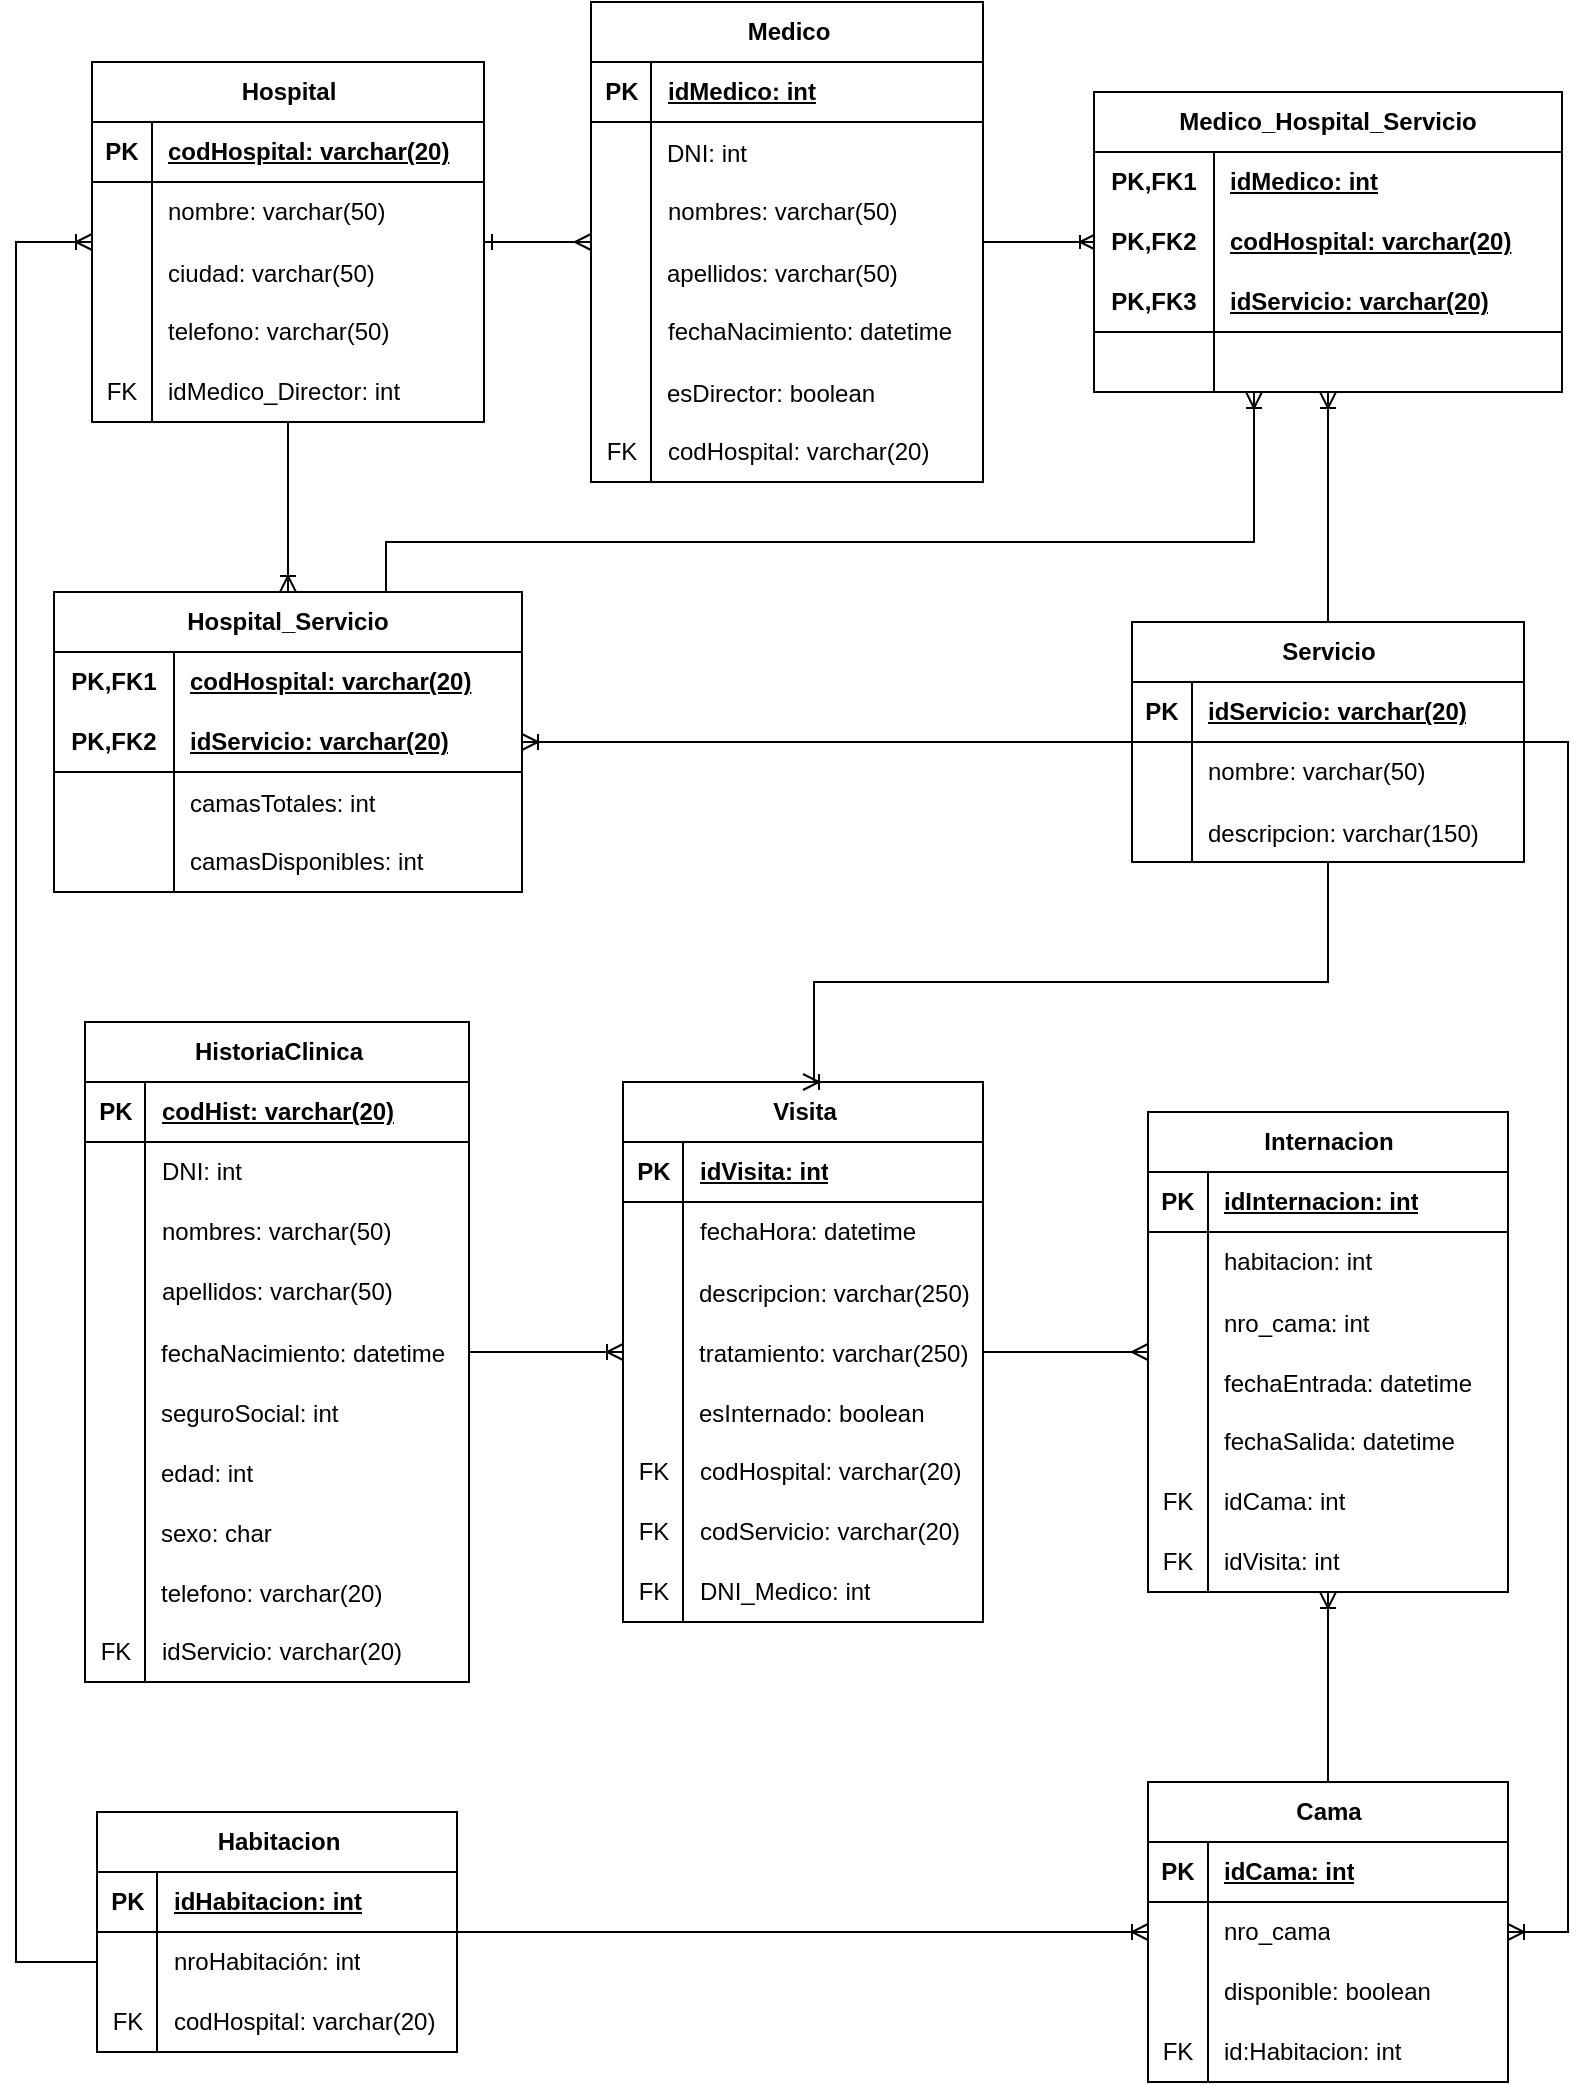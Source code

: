 <mxfile version="24.7.8">
  <diagram name="Página-1" id="Up03BnXnPudjQwD8r_Vx">
    <mxGraphModel dx="1728" dy="997" grid="1" gridSize="10" guides="1" tooltips="1" connect="1" arrows="1" fold="1" page="1" pageScale="1" pageWidth="827" pageHeight="1169" math="0" shadow="0">
      <root>
        <mxCell id="0" />
        <mxCell id="1" parent="0" />
        <mxCell id="0jGhcQehKMumbgJMOx81-1" value="Hospital" style="shape=table;startSize=30;container=1;collapsible=1;childLayout=tableLayout;fixedRows=1;rowLines=0;fontStyle=1;align=center;resizeLast=1;html=1;" vertex="1" parent="1">
          <mxGeometry x="62" y="60" width="196" height="180" as="geometry" />
        </mxCell>
        <mxCell id="0jGhcQehKMumbgJMOx81-2" value="" style="shape=tableRow;horizontal=0;startSize=0;swimlaneHead=0;swimlaneBody=0;fillColor=none;collapsible=0;dropTarget=0;points=[[0,0.5],[1,0.5]];portConstraint=eastwest;top=0;left=0;right=0;bottom=1;" vertex="1" parent="0jGhcQehKMumbgJMOx81-1">
          <mxGeometry y="30" width="196" height="30" as="geometry" />
        </mxCell>
        <mxCell id="0jGhcQehKMumbgJMOx81-3" value="PK" style="shape=partialRectangle;connectable=0;fillColor=none;top=0;left=0;bottom=0;right=0;fontStyle=1;overflow=hidden;whiteSpace=wrap;html=1;" vertex="1" parent="0jGhcQehKMumbgJMOx81-2">
          <mxGeometry width="30" height="30" as="geometry">
            <mxRectangle width="30" height="30" as="alternateBounds" />
          </mxGeometry>
        </mxCell>
        <mxCell id="0jGhcQehKMumbgJMOx81-4" value="codHospital:&amp;nbsp;varchar(20)" style="shape=partialRectangle;connectable=0;fillColor=none;top=0;left=0;bottom=0;right=0;align=left;spacingLeft=6;fontStyle=5;overflow=hidden;whiteSpace=wrap;html=1;" vertex="1" parent="0jGhcQehKMumbgJMOx81-2">
          <mxGeometry x="30" width="166" height="30" as="geometry">
            <mxRectangle width="166" height="30" as="alternateBounds" />
          </mxGeometry>
        </mxCell>
        <mxCell id="0jGhcQehKMumbgJMOx81-5" value="" style="shape=tableRow;horizontal=0;startSize=0;swimlaneHead=0;swimlaneBody=0;fillColor=none;collapsible=0;dropTarget=0;points=[[0,0.5],[1,0.5]];portConstraint=eastwest;top=0;left=0;right=0;bottom=0;" vertex="1" parent="0jGhcQehKMumbgJMOx81-1">
          <mxGeometry y="60" width="196" height="30" as="geometry" />
        </mxCell>
        <mxCell id="0jGhcQehKMumbgJMOx81-6" value="" style="shape=partialRectangle;connectable=0;fillColor=none;top=0;left=0;bottom=0;right=0;editable=1;overflow=hidden;whiteSpace=wrap;html=1;" vertex="1" parent="0jGhcQehKMumbgJMOx81-5">
          <mxGeometry width="30" height="30" as="geometry">
            <mxRectangle width="30" height="30" as="alternateBounds" />
          </mxGeometry>
        </mxCell>
        <mxCell id="0jGhcQehKMumbgJMOx81-7" value="nombre: varchar(50)" style="shape=partialRectangle;connectable=0;fillColor=none;top=0;left=0;bottom=0;right=0;align=left;spacingLeft=6;overflow=hidden;whiteSpace=wrap;html=1;" vertex="1" parent="0jGhcQehKMumbgJMOx81-5">
          <mxGeometry x="30" width="166" height="30" as="geometry">
            <mxRectangle width="166" height="30" as="alternateBounds" />
          </mxGeometry>
        </mxCell>
        <mxCell id="0jGhcQehKMumbgJMOx81-14" value="" style="shape=tableRow;horizontal=0;startSize=0;swimlaneHead=0;swimlaneBody=0;fillColor=none;collapsible=0;dropTarget=0;points=[[0,0.5],[1,0.5]];portConstraint=eastwest;top=0;left=0;right=0;bottom=0;" vertex="1" parent="0jGhcQehKMumbgJMOx81-1">
          <mxGeometry y="90" width="196" height="30" as="geometry" />
        </mxCell>
        <mxCell id="0jGhcQehKMumbgJMOx81-15" value="" style="shape=partialRectangle;connectable=0;fillColor=none;top=0;left=0;bottom=0;right=0;editable=1;overflow=hidden;" vertex="1" parent="0jGhcQehKMumbgJMOx81-14">
          <mxGeometry width="30" height="30" as="geometry">
            <mxRectangle width="30" height="30" as="alternateBounds" />
          </mxGeometry>
        </mxCell>
        <mxCell id="0jGhcQehKMumbgJMOx81-16" value="ciudad: varchar(50)" style="shape=partialRectangle;connectable=0;fillColor=none;top=0;left=0;bottom=0;right=0;align=left;spacingLeft=6;overflow=hidden;" vertex="1" parent="0jGhcQehKMumbgJMOx81-14">
          <mxGeometry x="30" width="166" height="30" as="geometry">
            <mxRectangle width="166" height="30" as="alternateBounds" />
          </mxGeometry>
        </mxCell>
        <mxCell id="0jGhcQehKMumbgJMOx81-8" value="" style="shape=tableRow;horizontal=0;startSize=0;swimlaneHead=0;swimlaneBody=0;fillColor=none;collapsible=0;dropTarget=0;points=[[0,0.5],[1,0.5]];portConstraint=eastwest;top=0;left=0;right=0;bottom=0;" vertex="1" parent="0jGhcQehKMumbgJMOx81-1">
          <mxGeometry y="120" width="196" height="30" as="geometry" />
        </mxCell>
        <mxCell id="0jGhcQehKMumbgJMOx81-9" value="" style="shape=partialRectangle;connectable=0;fillColor=none;top=0;left=0;bottom=0;right=0;editable=1;overflow=hidden;whiteSpace=wrap;html=1;" vertex="1" parent="0jGhcQehKMumbgJMOx81-8">
          <mxGeometry width="30" height="30" as="geometry">
            <mxRectangle width="30" height="30" as="alternateBounds" />
          </mxGeometry>
        </mxCell>
        <mxCell id="0jGhcQehKMumbgJMOx81-10" value="telefono: varchar(50)" style="shape=partialRectangle;connectable=0;fillColor=none;top=0;left=0;bottom=0;right=0;align=left;spacingLeft=6;overflow=hidden;whiteSpace=wrap;html=1;" vertex="1" parent="0jGhcQehKMumbgJMOx81-8">
          <mxGeometry x="30" width="166" height="30" as="geometry">
            <mxRectangle width="166" height="30" as="alternateBounds" />
          </mxGeometry>
        </mxCell>
        <mxCell id="0jGhcQehKMumbgJMOx81-17" value="" style="shape=tableRow;horizontal=0;startSize=0;swimlaneHead=0;swimlaneBody=0;fillColor=none;collapsible=0;dropTarget=0;points=[[0,0.5],[1,0.5]];portConstraint=eastwest;top=0;left=0;right=0;bottom=0;" vertex="1" parent="0jGhcQehKMumbgJMOx81-1">
          <mxGeometry y="150" width="196" height="30" as="geometry" />
        </mxCell>
        <mxCell id="0jGhcQehKMumbgJMOx81-18" value="FK" style="shape=partialRectangle;connectable=0;fillColor=none;top=0;left=0;bottom=0;right=0;fontStyle=0;overflow=hidden;whiteSpace=wrap;html=1;" vertex="1" parent="0jGhcQehKMumbgJMOx81-17">
          <mxGeometry width="30" height="30" as="geometry">
            <mxRectangle width="30" height="30" as="alternateBounds" />
          </mxGeometry>
        </mxCell>
        <mxCell id="0jGhcQehKMumbgJMOx81-19" value="idMedico_Director: int" style="shape=partialRectangle;connectable=0;fillColor=none;top=0;left=0;bottom=0;right=0;align=left;spacingLeft=6;fontStyle=0;overflow=hidden;whiteSpace=wrap;html=1;" vertex="1" parent="0jGhcQehKMumbgJMOx81-17">
          <mxGeometry x="30" width="166" height="30" as="geometry">
            <mxRectangle width="166" height="30" as="alternateBounds" />
          </mxGeometry>
        </mxCell>
        <mxCell id="0jGhcQehKMumbgJMOx81-20" value="Medico" style="shape=table;startSize=30;container=1;collapsible=1;childLayout=tableLayout;fixedRows=1;rowLines=0;fontStyle=1;align=center;resizeLast=1;html=1;" vertex="1" parent="1">
          <mxGeometry x="311.5" y="30" width="196" height="240" as="geometry" />
        </mxCell>
        <mxCell id="0jGhcQehKMumbgJMOx81-21" value="" style="shape=tableRow;horizontal=0;startSize=0;swimlaneHead=0;swimlaneBody=0;fillColor=none;collapsible=0;dropTarget=0;points=[[0,0.5],[1,0.5]];portConstraint=eastwest;top=0;left=0;right=0;bottom=1;" vertex="1" parent="0jGhcQehKMumbgJMOx81-20">
          <mxGeometry y="30" width="196" height="30" as="geometry" />
        </mxCell>
        <mxCell id="0jGhcQehKMumbgJMOx81-22" value="PK" style="shape=partialRectangle;connectable=0;fillColor=none;top=0;left=0;bottom=0;right=0;fontStyle=1;overflow=hidden;whiteSpace=wrap;html=1;" vertex="1" parent="0jGhcQehKMumbgJMOx81-21">
          <mxGeometry width="30" height="30" as="geometry">
            <mxRectangle width="30" height="30" as="alternateBounds" />
          </mxGeometry>
        </mxCell>
        <mxCell id="0jGhcQehKMumbgJMOx81-23" value="idMedico:&amp;nbsp;int" style="shape=partialRectangle;connectable=0;fillColor=none;top=0;left=0;bottom=0;right=0;align=left;spacingLeft=6;fontStyle=5;overflow=hidden;whiteSpace=wrap;html=1;" vertex="1" parent="0jGhcQehKMumbgJMOx81-21">
          <mxGeometry x="30" width="166" height="30" as="geometry">
            <mxRectangle width="166" height="30" as="alternateBounds" />
          </mxGeometry>
        </mxCell>
        <mxCell id="0jGhcQehKMumbgJMOx81-184" value="" style="shape=tableRow;horizontal=0;startSize=0;swimlaneHead=0;swimlaneBody=0;fillColor=none;collapsible=0;dropTarget=0;points=[[0,0.5],[1,0.5]];portConstraint=eastwest;top=0;left=0;right=0;bottom=0;" vertex="1" parent="0jGhcQehKMumbgJMOx81-20">
          <mxGeometry y="60" width="196" height="30" as="geometry" />
        </mxCell>
        <mxCell id="0jGhcQehKMumbgJMOx81-185" value="" style="shape=partialRectangle;connectable=0;fillColor=none;top=0;left=0;bottom=0;right=0;editable=1;overflow=hidden;" vertex="1" parent="0jGhcQehKMumbgJMOx81-184">
          <mxGeometry width="30" height="30" as="geometry">
            <mxRectangle width="30" height="30" as="alternateBounds" />
          </mxGeometry>
        </mxCell>
        <mxCell id="0jGhcQehKMumbgJMOx81-186" value="DNI: int" style="shape=partialRectangle;connectable=0;fillColor=none;top=0;left=0;bottom=0;right=0;align=left;spacingLeft=6;overflow=hidden;" vertex="1" parent="0jGhcQehKMumbgJMOx81-184">
          <mxGeometry x="30" width="166" height="30" as="geometry">
            <mxRectangle width="166" height="30" as="alternateBounds" />
          </mxGeometry>
        </mxCell>
        <mxCell id="0jGhcQehKMumbgJMOx81-24" value="" style="shape=tableRow;horizontal=0;startSize=0;swimlaneHead=0;swimlaneBody=0;fillColor=none;collapsible=0;dropTarget=0;points=[[0,0.5],[1,0.5]];portConstraint=eastwest;top=0;left=0;right=0;bottom=0;" vertex="1" parent="0jGhcQehKMumbgJMOx81-20">
          <mxGeometry y="90" width="196" height="30" as="geometry" />
        </mxCell>
        <mxCell id="0jGhcQehKMumbgJMOx81-25" value="" style="shape=partialRectangle;connectable=0;fillColor=none;top=0;left=0;bottom=0;right=0;editable=1;overflow=hidden;whiteSpace=wrap;html=1;" vertex="1" parent="0jGhcQehKMumbgJMOx81-24">
          <mxGeometry width="30" height="30" as="geometry">
            <mxRectangle width="30" height="30" as="alternateBounds" />
          </mxGeometry>
        </mxCell>
        <mxCell id="0jGhcQehKMumbgJMOx81-26" value="nombres: varchar(50)" style="shape=partialRectangle;connectable=0;fillColor=none;top=0;left=0;bottom=0;right=0;align=left;spacingLeft=6;overflow=hidden;whiteSpace=wrap;html=1;" vertex="1" parent="0jGhcQehKMumbgJMOx81-24">
          <mxGeometry x="30" width="166" height="30" as="geometry">
            <mxRectangle width="166" height="30" as="alternateBounds" />
          </mxGeometry>
        </mxCell>
        <mxCell id="0jGhcQehKMumbgJMOx81-27" value="" style="shape=tableRow;horizontal=0;startSize=0;swimlaneHead=0;swimlaneBody=0;fillColor=none;collapsible=0;dropTarget=0;points=[[0,0.5],[1,0.5]];portConstraint=eastwest;top=0;left=0;right=0;bottom=0;" vertex="1" parent="0jGhcQehKMumbgJMOx81-20">
          <mxGeometry y="120" width="196" height="30" as="geometry" />
        </mxCell>
        <mxCell id="0jGhcQehKMumbgJMOx81-28" value="" style="shape=partialRectangle;connectable=0;fillColor=none;top=0;left=0;bottom=0;right=0;editable=1;overflow=hidden;" vertex="1" parent="0jGhcQehKMumbgJMOx81-27">
          <mxGeometry width="30" height="30" as="geometry">
            <mxRectangle width="30" height="30" as="alternateBounds" />
          </mxGeometry>
        </mxCell>
        <mxCell id="0jGhcQehKMumbgJMOx81-29" value="apellidos: varchar(50)" style="shape=partialRectangle;connectable=0;fillColor=none;top=0;left=0;bottom=0;right=0;align=left;spacingLeft=6;overflow=hidden;" vertex="1" parent="0jGhcQehKMumbgJMOx81-27">
          <mxGeometry x="30" width="166" height="30" as="geometry">
            <mxRectangle width="166" height="30" as="alternateBounds" />
          </mxGeometry>
        </mxCell>
        <mxCell id="0jGhcQehKMumbgJMOx81-30" value="" style="shape=tableRow;horizontal=0;startSize=0;swimlaneHead=0;swimlaneBody=0;fillColor=none;collapsible=0;dropTarget=0;points=[[0,0.5],[1,0.5]];portConstraint=eastwest;top=0;left=0;right=0;bottom=0;" vertex="1" parent="0jGhcQehKMumbgJMOx81-20">
          <mxGeometry y="150" width="196" height="30" as="geometry" />
        </mxCell>
        <mxCell id="0jGhcQehKMumbgJMOx81-31" value="" style="shape=partialRectangle;connectable=0;fillColor=none;top=0;left=0;bottom=0;right=0;editable=1;overflow=hidden;whiteSpace=wrap;html=1;" vertex="1" parent="0jGhcQehKMumbgJMOx81-30">
          <mxGeometry width="30" height="30" as="geometry">
            <mxRectangle width="30" height="30" as="alternateBounds" />
          </mxGeometry>
        </mxCell>
        <mxCell id="0jGhcQehKMumbgJMOx81-32" value="fechaNacimiento: datetime" style="shape=partialRectangle;connectable=0;fillColor=none;top=0;left=0;bottom=0;right=0;align=left;spacingLeft=6;overflow=hidden;whiteSpace=wrap;html=1;" vertex="1" parent="0jGhcQehKMumbgJMOx81-30">
          <mxGeometry x="30" width="166" height="30" as="geometry">
            <mxRectangle width="166" height="30" as="alternateBounds" />
          </mxGeometry>
        </mxCell>
        <mxCell id="0jGhcQehKMumbgJMOx81-86" value="" style="shape=tableRow;horizontal=0;startSize=0;swimlaneHead=0;swimlaneBody=0;fillColor=none;collapsible=0;dropTarget=0;points=[[0,0.5],[1,0.5]];portConstraint=eastwest;top=0;left=0;right=0;bottom=0;" vertex="1" parent="0jGhcQehKMumbgJMOx81-20">
          <mxGeometry y="180" width="196" height="30" as="geometry" />
        </mxCell>
        <mxCell id="0jGhcQehKMumbgJMOx81-87" value="" style="shape=partialRectangle;connectable=0;fillColor=none;top=0;left=0;bottom=0;right=0;editable=1;overflow=hidden;" vertex="1" parent="0jGhcQehKMumbgJMOx81-86">
          <mxGeometry width="30" height="30" as="geometry">
            <mxRectangle width="30" height="30" as="alternateBounds" />
          </mxGeometry>
        </mxCell>
        <mxCell id="0jGhcQehKMumbgJMOx81-88" value="esDirector: boolean" style="shape=partialRectangle;connectable=0;fillColor=none;top=0;left=0;bottom=0;right=0;align=left;spacingLeft=6;overflow=hidden;" vertex="1" parent="0jGhcQehKMumbgJMOx81-86">
          <mxGeometry x="30" width="166" height="30" as="geometry">
            <mxRectangle width="166" height="30" as="alternateBounds" />
          </mxGeometry>
        </mxCell>
        <mxCell id="0jGhcQehKMumbgJMOx81-89" value="" style="shape=tableRow;horizontal=0;startSize=0;swimlaneHead=0;swimlaneBody=0;fillColor=none;collapsible=0;dropTarget=0;points=[[0,0.5],[1,0.5]];portConstraint=eastwest;top=0;left=0;right=0;bottom=0;" vertex="1" parent="0jGhcQehKMumbgJMOx81-20">
          <mxGeometry y="210" width="196" height="30" as="geometry" />
        </mxCell>
        <mxCell id="0jGhcQehKMumbgJMOx81-90" value="FK" style="shape=partialRectangle;connectable=0;fillColor=none;top=0;left=0;bottom=0;right=0;fontStyle=0;overflow=hidden;whiteSpace=wrap;html=1;" vertex="1" parent="0jGhcQehKMumbgJMOx81-89">
          <mxGeometry width="30" height="30" as="geometry">
            <mxRectangle width="30" height="30" as="alternateBounds" />
          </mxGeometry>
        </mxCell>
        <mxCell id="0jGhcQehKMumbgJMOx81-91" value="codHospital: varchar(20)" style="shape=partialRectangle;connectable=0;fillColor=none;top=0;left=0;bottom=0;right=0;align=left;spacingLeft=6;fontStyle=0;overflow=hidden;whiteSpace=wrap;html=1;" vertex="1" parent="0jGhcQehKMumbgJMOx81-89">
          <mxGeometry x="30" width="166" height="30" as="geometry">
            <mxRectangle width="166" height="30" as="alternateBounds" />
          </mxGeometry>
        </mxCell>
        <mxCell id="0jGhcQehKMumbgJMOx81-116" style="edgeStyle=orthogonalEdgeStyle;rounded=0;orthogonalLoop=1;jettySize=auto;html=1;endArrow=ERoneToMany;endFill=0;" edge="1" parent="1" source="0jGhcQehKMumbgJMOx81-36" target="0jGhcQehKMumbgJMOx81-106">
          <mxGeometry relative="1" as="geometry" />
        </mxCell>
        <mxCell id="0jGhcQehKMumbgJMOx81-36" value="Servicio" style="shape=table;startSize=30;container=1;collapsible=1;childLayout=tableLayout;fixedRows=1;rowLines=0;fontStyle=1;align=center;resizeLast=1;html=1;" vertex="1" parent="1">
          <mxGeometry x="582" y="340" width="196" height="120" as="geometry" />
        </mxCell>
        <mxCell id="0jGhcQehKMumbgJMOx81-37" value="" style="shape=tableRow;horizontal=0;startSize=0;swimlaneHead=0;swimlaneBody=0;fillColor=none;collapsible=0;dropTarget=0;points=[[0,0.5],[1,0.5]];portConstraint=eastwest;top=0;left=0;right=0;bottom=1;" vertex="1" parent="0jGhcQehKMumbgJMOx81-36">
          <mxGeometry y="30" width="196" height="30" as="geometry" />
        </mxCell>
        <mxCell id="0jGhcQehKMumbgJMOx81-38" value="PK" style="shape=partialRectangle;connectable=0;fillColor=none;top=0;left=0;bottom=0;right=0;fontStyle=1;overflow=hidden;whiteSpace=wrap;html=1;" vertex="1" parent="0jGhcQehKMumbgJMOx81-37">
          <mxGeometry width="30" height="30" as="geometry">
            <mxRectangle width="30" height="30" as="alternateBounds" />
          </mxGeometry>
        </mxCell>
        <mxCell id="0jGhcQehKMumbgJMOx81-39" value="idServicio:&amp;nbsp;varchar(20)" style="shape=partialRectangle;connectable=0;fillColor=none;top=0;left=0;bottom=0;right=0;align=left;spacingLeft=6;fontStyle=5;overflow=hidden;whiteSpace=wrap;html=1;" vertex="1" parent="0jGhcQehKMumbgJMOx81-37">
          <mxGeometry x="30" width="166" height="30" as="geometry">
            <mxRectangle width="166" height="30" as="alternateBounds" />
          </mxGeometry>
        </mxCell>
        <mxCell id="0jGhcQehKMumbgJMOx81-40" value="" style="shape=tableRow;horizontal=0;startSize=0;swimlaneHead=0;swimlaneBody=0;fillColor=none;collapsible=0;dropTarget=0;points=[[0,0.5],[1,0.5]];portConstraint=eastwest;top=0;left=0;right=0;bottom=0;" vertex="1" parent="0jGhcQehKMumbgJMOx81-36">
          <mxGeometry y="60" width="196" height="30" as="geometry" />
        </mxCell>
        <mxCell id="0jGhcQehKMumbgJMOx81-41" value="" style="shape=partialRectangle;connectable=0;fillColor=none;top=0;left=0;bottom=0;right=0;editable=1;overflow=hidden;whiteSpace=wrap;html=1;" vertex="1" parent="0jGhcQehKMumbgJMOx81-40">
          <mxGeometry width="30" height="30" as="geometry">
            <mxRectangle width="30" height="30" as="alternateBounds" />
          </mxGeometry>
        </mxCell>
        <mxCell id="0jGhcQehKMumbgJMOx81-42" value="nombre: varchar(50)" style="shape=partialRectangle;connectable=0;fillColor=none;top=0;left=0;bottom=0;right=0;align=left;spacingLeft=6;overflow=hidden;whiteSpace=wrap;html=1;" vertex="1" parent="0jGhcQehKMumbgJMOx81-40">
          <mxGeometry x="30" width="166" height="30" as="geometry">
            <mxRectangle width="166" height="30" as="alternateBounds" />
          </mxGeometry>
        </mxCell>
        <mxCell id="0jGhcQehKMumbgJMOx81-43" value="" style="shape=tableRow;horizontal=0;startSize=0;swimlaneHead=0;swimlaneBody=0;fillColor=none;collapsible=0;dropTarget=0;points=[[0,0.5],[1,0.5]];portConstraint=eastwest;top=0;left=0;right=0;bottom=0;" vertex="1" parent="0jGhcQehKMumbgJMOx81-36">
          <mxGeometry y="90" width="196" height="30" as="geometry" />
        </mxCell>
        <mxCell id="0jGhcQehKMumbgJMOx81-44" value="" style="shape=partialRectangle;connectable=0;fillColor=none;top=0;left=0;bottom=0;right=0;editable=1;overflow=hidden;" vertex="1" parent="0jGhcQehKMumbgJMOx81-43">
          <mxGeometry width="30" height="30" as="geometry">
            <mxRectangle width="30" height="30" as="alternateBounds" />
          </mxGeometry>
        </mxCell>
        <mxCell id="0jGhcQehKMumbgJMOx81-45" value="descripcion: varchar(150)" style="shape=partialRectangle;connectable=0;fillColor=none;top=0;left=0;bottom=0;right=0;align=left;spacingLeft=6;overflow=hidden;" vertex="1" parent="0jGhcQehKMumbgJMOx81-43">
          <mxGeometry x="30" width="166" height="30" as="geometry">
            <mxRectangle width="166" height="30" as="alternateBounds" />
          </mxGeometry>
        </mxCell>
        <mxCell id="0jGhcQehKMumbgJMOx81-69" value="Hospital_Servicio" style="shape=table;startSize=30;container=1;collapsible=1;childLayout=tableLayout;fixedRows=1;rowLines=0;fontStyle=1;align=center;resizeLast=1;html=1;whiteSpace=wrap;" vertex="1" parent="1">
          <mxGeometry x="43" y="325" width="234" height="150" as="geometry" />
        </mxCell>
        <mxCell id="0jGhcQehKMumbgJMOx81-70" value="" style="shape=tableRow;horizontal=0;startSize=0;swimlaneHead=0;swimlaneBody=0;fillColor=none;collapsible=0;dropTarget=0;points=[[0,0.5],[1,0.5]];portConstraint=eastwest;top=0;left=0;right=0;bottom=0;html=1;" vertex="1" parent="0jGhcQehKMumbgJMOx81-69">
          <mxGeometry y="30" width="234" height="30" as="geometry" />
        </mxCell>
        <mxCell id="0jGhcQehKMumbgJMOx81-71" value="PK,FK1" style="shape=partialRectangle;connectable=0;fillColor=none;top=0;left=0;bottom=0;right=0;fontStyle=1;overflow=hidden;html=1;whiteSpace=wrap;" vertex="1" parent="0jGhcQehKMumbgJMOx81-70">
          <mxGeometry width="60" height="30" as="geometry">
            <mxRectangle width="60" height="30" as="alternateBounds" />
          </mxGeometry>
        </mxCell>
        <mxCell id="0jGhcQehKMumbgJMOx81-72" value="codHospital:&amp;nbsp;varchar(20)" style="shape=partialRectangle;connectable=0;fillColor=none;top=0;left=0;bottom=0;right=0;align=left;spacingLeft=6;fontStyle=5;overflow=hidden;html=1;whiteSpace=wrap;" vertex="1" parent="0jGhcQehKMumbgJMOx81-70">
          <mxGeometry x="60" width="174" height="30" as="geometry">
            <mxRectangle width="174" height="30" as="alternateBounds" />
          </mxGeometry>
        </mxCell>
        <mxCell id="0jGhcQehKMumbgJMOx81-73" value="" style="shape=tableRow;horizontal=0;startSize=0;swimlaneHead=0;swimlaneBody=0;fillColor=none;collapsible=0;dropTarget=0;points=[[0,0.5],[1,0.5]];portConstraint=eastwest;top=0;left=0;right=0;bottom=1;html=1;" vertex="1" parent="0jGhcQehKMumbgJMOx81-69">
          <mxGeometry y="60" width="234" height="30" as="geometry" />
        </mxCell>
        <mxCell id="0jGhcQehKMumbgJMOx81-74" value="PK,FK2" style="shape=partialRectangle;connectable=0;fillColor=none;top=0;left=0;bottom=0;right=0;fontStyle=1;overflow=hidden;html=1;whiteSpace=wrap;" vertex="1" parent="0jGhcQehKMumbgJMOx81-73">
          <mxGeometry width="60" height="30" as="geometry">
            <mxRectangle width="60" height="30" as="alternateBounds" />
          </mxGeometry>
        </mxCell>
        <mxCell id="0jGhcQehKMumbgJMOx81-75" value="idServicio:&amp;nbsp;varchar(20)" style="shape=partialRectangle;connectable=0;fillColor=none;top=0;left=0;bottom=0;right=0;align=left;spacingLeft=6;fontStyle=5;overflow=hidden;html=1;whiteSpace=wrap;" vertex="1" parent="0jGhcQehKMumbgJMOx81-73">
          <mxGeometry x="60" width="174" height="30" as="geometry">
            <mxRectangle width="174" height="30" as="alternateBounds" />
          </mxGeometry>
        </mxCell>
        <mxCell id="0jGhcQehKMumbgJMOx81-219" value="" style="shape=tableRow;horizontal=0;startSize=0;swimlaneHead=0;swimlaneBody=0;fillColor=none;collapsible=0;dropTarget=0;points=[[0,0.5],[1,0.5]];portConstraint=eastwest;top=0;left=0;right=0;bottom=0;" vertex="1" parent="0jGhcQehKMumbgJMOx81-69">
          <mxGeometry y="90" width="234" height="30" as="geometry" />
        </mxCell>
        <mxCell id="0jGhcQehKMumbgJMOx81-220" value="" style="shape=partialRectangle;connectable=0;fillColor=none;top=0;left=0;bottom=0;right=0;editable=1;overflow=hidden;" vertex="1" parent="0jGhcQehKMumbgJMOx81-219">
          <mxGeometry width="60" height="30" as="geometry">
            <mxRectangle width="60" height="30" as="alternateBounds" />
          </mxGeometry>
        </mxCell>
        <mxCell id="0jGhcQehKMumbgJMOx81-221" value="camasTotales: int" style="shape=partialRectangle;connectable=0;fillColor=none;top=0;left=0;bottom=0;right=0;align=left;spacingLeft=6;overflow=hidden;" vertex="1" parent="0jGhcQehKMumbgJMOx81-219">
          <mxGeometry x="60" width="174" height="30" as="geometry">
            <mxRectangle width="174" height="30" as="alternateBounds" />
          </mxGeometry>
        </mxCell>
        <mxCell id="0jGhcQehKMumbgJMOx81-76" value="" style="shape=tableRow;horizontal=0;startSize=0;swimlaneHead=0;swimlaneBody=0;fillColor=none;collapsible=0;dropTarget=0;points=[[0,0.5],[1,0.5]];portConstraint=eastwest;top=0;left=0;right=0;bottom=0;html=1;" vertex="1" parent="0jGhcQehKMumbgJMOx81-69">
          <mxGeometry y="120" width="234" height="30" as="geometry" />
        </mxCell>
        <mxCell id="0jGhcQehKMumbgJMOx81-77" value="" style="shape=partialRectangle;connectable=0;fillColor=none;top=0;left=0;bottom=0;right=0;editable=1;overflow=hidden;html=1;whiteSpace=wrap;" vertex="1" parent="0jGhcQehKMumbgJMOx81-76">
          <mxGeometry width="60" height="30" as="geometry">
            <mxRectangle width="60" height="30" as="alternateBounds" />
          </mxGeometry>
        </mxCell>
        <mxCell id="0jGhcQehKMumbgJMOx81-78" value="&lt;div&gt;&lt;span style=&quot;background-color: initial;&quot;&gt;camasDisponibles: int&lt;/span&gt;&lt;br&gt;&lt;/div&gt;" style="shape=partialRectangle;connectable=0;fillColor=none;top=0;left=0;bottom=0;right=0;align=left;spacingLeft=6;overflow=hidden;html=1;whiteSpace=wrap;" vertex="1" parent="0jGhcQehKMumbgJMOx81-76">
          <mxGeometry x="60" width="174" height="30" as="geometry">
            <mxRectangle width="174" height="30" as="alternateBounds" />
          </mxGeometry>
        </mxCell>
        <mxCell id="0jGhcQehKMumbgJMOx81-82" value="" style="edgeStyle=orthogonalEdgeStyle;fontSize=12;html=1;endArrow=ERoneToMany;rounded=0;endSize=5;" edge="1" parent="1" source="0jGhcQehKMumbgJMOx81-20" target="0jGhcQehKMumbgJMOx81-106">
          <mxGeometry width="100" height="100" relative="1" as="geometry">
            <mxPoint x="523" y="325" as="sourcePoint" />
            <mxPoint x="343" y="365" as="targetPoint" />
          </mxGeometry>
        </mxCell>
        <mxCell id="0jGhcQehKMumbgJMOx81-83" value="" style="edgeStyle=orthogonalEdgeStyle;fontSize=12;html=1;endArrow=ERoneToMany;rounded=0;" edge="1" parent="1" source="0jGhcQehKMumbgJMOx81-36" target="0jGhcQehKMumbgJMOx81-69">
          <mxGeometry width="100" height="100" relative="1" as="geometry">
            <mxPoint x="769" y="115" as="sourcePoint" />
            <mxPoint x="859" y="100" as="targetPoint" />
          </mxGeometry>
        </mxCell>
        <mxCell id="0jGhcQehKMumbgJMOx81-93" value="" style="edgeStyle=entityRelationEdgeStyle;fontSize=12;html=1;endArrow=ERmany;rounded=0;startArrow=ERone;startFill=0;" edge="1" parent="1" source="0jGhcQehKMumbgJMOx81-1" target="0jGhcQehKMumbgJMOx81-20">
          <mxGeometry width="100" height="100" relative="1" as="geometry">
            <mxPoint x="343" y="380" as="sourcePoint" />
            <mxPoint x="443" y="280" as="targetPoint" />
          </mxGeometry>
        </mxCell>
        <mxCell id="0jGhcQehKMumbgJMOx81-95" value="" style="edgeStyle=orthogonalEdgeStyle;fontSize=12;html=1;endArrow=ERoneToMany;rounded=0;" edge="1" parent="1" source="0jGhcQehKMumbgJMOx81-1" target="0jGhcQehKMumbgJMOx81-69">
          <mxGeometry width="100" height="100" relative="1" as="geometry">
            <mxPoint x="352" y="380" as="sourcePoint" />
            <mxPoint x="452" y="280" as="targetPoint" />
          </mxGeometry>
        </mxCell>
        <mxCell id="0jGhcQehKMumbgJMOx81-106" value="Medico_Hospital_Servicio" style="shape=table;startSize=30;container=1;collapsible=1;childLayout=tableLayout;fixedRows=1;rowLines=0;fontStyle=1;align=center;resizeLast=1;html=1;whiteSpace=wrap;" vertex="1" parent="1">
          <mxGeometry x="563" y="75" width="234" height="150" as="geometry" />
        </mxCell>
        <mxCell id="0jGhcQehKMumbgJMOx81-107" value="" style="shape=tableRow;horizontal=0;startSize=0;swimlaneHead=0;swimlaneBody=0;fillColor=none;collapsible=0;dropTarget=0;points=[[0,0.5],[1,0.5]];portConstraint=eastwest;top=0;left=0;right=0;bottom=0;html=1;" vertex="1" parent="0jGhcQehKMumbgJMOx81-106">
          <mxGeometry y="30" width="234" height="30" as="geometry" />
        </mxCell>
        <mxCell id="0jGhcQehKMumbgJMOx81-108" value="PK,FK1" style="shape=partialRectangle;connectable=0;fillColor=none;top=0;left=0;bottom=0;right=0;fontStyle=1;overflow=hidden;html=1;whiteSpace=wrap;" vertex="1" parent="0jGhcQehKMumbgJMOx81-107">
          <mxGeometry width="60" height="30" as="geometry">
            <mxRectangle width="60" height="30" as="alternateBounds" />
          </mxGeometry>
        </mxCell>
        <mxCell id="0jGhcQehKMumbgJMOx81-109" value="idMedico: int" style="shape=partialRectangle;connectable=0;fillColor=none;top=0;left=0;bottom=0;right=0;align=left;spacingLeft=6;fontStyle=5;overflow=hidden;html=1;whiteSpace=wrap;" vertex="1" parent="0jGhcQehKMumbgJMOx81-107">
          <mxGeometry x="60" width="174" height="30" as="geometry">
            <mxRectangle width="174" height="30" as="alternateBounds" />
          </mxGeometry>
        </mxCell>
        <mxCell id="0jGhcQehKMumbgJMOx81-270" value="" style="shape=tableRow;horizontal=0;startSize=0;swimlaneHead=0;swimlaneBody=0;fillColor=none;collapsible=0;dropTarget=0;points=[[0,0.5],[1,0.5]];portConstraint=eastwest;top=0;left=0;right=0;bottom=0;" vertex="1" parent="0jGhcQehKMumbgJMOx81-106">
          <mxGeometry y="60" width="234" height="30" as="geometry" />
        </mxCell>
        <mxCell id="0jGhcQehKMumbgJMOx81-271" value="&lt;span style=&quot;font-weight: 700;&quot;&gt;PK,FK2&lt;/span&gt;" style="shape=partialRectangle;connectable=0;fillColor=none;top=0;left=0;bottom=0;right=0;fontStyle=0;overflow=hidden;whiteSpace=wrap;html=1;" vertex="1" parent="0jGhcQehKMumbgJMOx81-270">
          <mxGeometry width="60" height="30" as="geometry">
            <mxRectangle width="60" height="30" as="alternateBounds" />
          </mxGeometry>
        </mxCell>
        <mxCell id="0jGhcQehKMumbgJMOx81-272" value="&lt;span style=&quot;font-weight: 700; text-decoration-line: underline;&quot;&gt;codHospital:&amp;nbsp;varchar(20)&lt;/span&gt;" style="shape=partialRectangle;connectable=0;fillColor=none;top=0;left=0;bottom=0;right=0;align=left;spacingLeft=6;fontStyle=0;overflow=hidden;whiteSpace=wrap;html=1;" vertex="1" parent="0jGhcQehKMumbgJMOx81-270">
          <mxGeometry x="60" width="174" height="30" as="geometry">
            <mxRectangle width="174" height="30" as="alternateBounds" />
          </mxGeometry>
        </mxCell>
        <mxCell id="0jGhcQehKMumbgJMOx81-110" value="" style="shape=tableRow;horizontal=0;startSize=0;swimlaneHead=0;swimlaneBody=0;fillColor=none;collapsible=0;dropTarget=0;points=[[0,0.5],[1,0.5]];portConstraint=eastwest;top=0;left=0;right=0;bottom=1;html=1;" vertex="1" parent="0jGhcQehKMumbgJMOx81-106">
          <mxGeometry y="90" width="234" height="30" as="geometry" />
        </mxCell>
        <mxCell id="0jGhcQehKMumbgJMOx81-111" value="PK,FK3" style="shape=partialRectangle;connectable=0;fillColor=none;top=0;left=0;bottom=0;right=0;fontStyle=1;overflow=hidden;html=1;whiteSpace=wrap;" vertex="1" parent="0jGhcQehKMumbgJMOx81-110">
          <mxGeometry width="60" height="30" as="geometry">
            <mxRectangle width="60" height="30" as="alternateBounds" />
          </mxGeometry>
        </mxCell>
        <mxCell id="0jGhcQehKMumbgJMOx81-112" value="idServicio:&amp;nbsp;varchar(20)" style="shape=partialRectangle;connectable=0;fillColor=none;top=0;left=0;bottom=0;right=0;align=left;spacingLeft=6;fontStyle=5;overflow=hidden;html=1;whiteSpace=wrap;" vertex="1" parent="0jGhcQehKMumbgJMOx81-110">
          <mxGeometry x="60" width="174" height="30" as="geometry">
            <mxRectangle width="174" height="30" as="alternateBounds" />
          </mxGeometry>
        </mxCell>
        <mxCell id="0jGhcQehKMumbgJMOx81-113" value="" style="shape=tableRow;horizontal=0;startSize=0;swimlaneHead=0;swimlaneBody=0;fillColor=none;collapsible=0;dropTarget=0;points=[[0,0.5],[1,0.5]];portConstraint=eastwest;top=0;left=0;right=0;bottom=0;html=1;" vertex="1" parent="0jGhcQehKMumbgJMOx81-106">
          <mxGeometry y="120" width="234" height="30" as="geometry" />
        </mxCell>
        <mxCell id="0jGhcQehKMumbgJMOx81-114" value="" style="shape=partialRectangle;connectable=0;fillColor=none;top=0;left=0;bottom=0;right=0;editable=1;overflow=hidden;html=1;whiteSpace=wrap;" vertex="1" parent="0jGhcQehKMumbgJMOx81-113">
          <mxGeometry width="60" height="30" as="geometry">
            <mxRectangle width="60" height="30" as="alternateBounds" />
          </mxGeometry>
        </mxCell>
        <mxCell id="0jGhcQehKMumbgJMOx81-115" value="" style="shape=partialRectangle;connectable=0;fillColor=none;top=0;left=0;bottom=0;right=0;align=left;spacingLeft=6;overflow=hidden;html=1;whiteSpace=wrap;" vertex="1" parent="0jGhcQehKMumbgJMOx81-113">
          <mxGeometry x="60" width="174" height="30" as="geometry">
            <mxRectangle width="174" height="30" as="alternateBounds" />
          </mxGeometry>
        </mxCell>
        <mxCell id="0jGhcQehKMumbgJMOx81-117" value="HistoriaClinica" style="shape=table;startSize=30;container=1;collapsible=1;childLayout=tableLayout;fixedRows=1;rowLines=0;fontStyle=1;align=center;resizeLast=1;html=1;" vertex="1" parent="1">
          <mxGeometry x="58.5" y="540" width="192" height="330" as="geometry" />
        </mxCell>
        <mxCell id="0jGhcQehKMumbgJMOx81-118" value="" style="shape=tableRow;horizontal=0;startSize=0;swimlaneHead=0;swimlaneBody=0;fillColor=none;collapsible=0;dropTarget=0;points=[[0,0.5],[1,0.5]];portConstraint=eastwest;top=0;left=0;right=0;bottom=1;" vertex="1" parent="0jGhcQehKMumbgJMOx81-117">
          <mxGeometry y="30" width="192" height="30" as="geometry" />
        </mxCell>
        <mxCell id="0jGhcQehKMumbgJMOx81-119" value="PK" style="shape=partialRectangle;connectable=0;fillColor=none;top=0;left=0;bottom=0;right=0;fontStyle=1;overflow=hidden;whiteSpace=wrap;html=1;" vertex="1" parent="0jGhcQehKMumbgJMOx81-118">
          <mxGeometry width="30" height="30" as="geometry">
            <mxRectangle width="30" height="30" as="alternateBounds" />
          </mxGeometry>
        </mxCell>
        <mxCell id="0jGhcQehKMumbgJMOx81-120" value="codHist:&amp;nbsp;varchar(20)" style="shape=partialRectangle;connectable=0;fillColor=none;top=0;left=0;bottom=0;right=0;align=left;spacingLeft=6;fontStyle=5;overflow=hidden;whiteSpace=wrap;html=1;" vertex="1" parent="0jGhcQehKMumbgJMOx81-118">
          <mxGeometry x="30" width="162" height="30" as="geometry">
            <mxRectangle width="162" height="30" as="alternateBounds" />
          </mxGeometry>
        </mxCell>
        <mxCell id="0jGhcQehKMumbgJMOx81-121" value="" style="shape=tableRow;horizontal=0;startSize=0;swimlaneHead=0;swimlaneBody=0;fillColor=none;collapsible=0;dropTarget=0;points=[[0,0.5],[1,0.5]];portConstraint=eastwest;top=0;left=0;right=0;bottom=0;" vertex="1" parent="0jGhcQehKMumbgJMOx81-117">
          <mxGeometry y="60" width="192" height="30" as="geometry" />
        </mxCell>
        <mxCell id="0jGhcQehKMumbgJMOx81-122" value="" style="shape=partialRectangle;connectable=0;fillColor=none;top=0;left=0;bottom=0;right=0;editable=1;overflow=hidden;whiteSpace=wrap;html=1;" vertex="1" parent="0jGhcQehKMumbgJMOx81-121">
          <mxGeometry width="30" height="30" as="geometry">
            <mxRectangle width="30" height="30" as="alternateBounds" />
          </mxGeometry>
        </mxCell>
        <mxCell id="0jGhcQehKMumbgJMOx81-123" value="DNI: int" style="shape=partialRectangle;connectable=0;fillColor=none;top=0;left=0;bottom=0;right=0;align=left;spacingLeft=6;overflow=hidden;whiteSpace=wrap;html=1;" vertex="1" parent="0jGhcQehKMumbgJMOx81-121">
          <mxGeometry x="30" width="162" height="30" as="geometry">
            <mxRectangle width="162" height="30" as="alternateBounds" />
          </mxGeometry>
        </mxCell>
        <mxCell id="0jGhcQehKMumbgJMOx81-124" value="" style="shape=tableRow;horizontal=0;startSize=0;swimlaneHead=0;swimlaneBody=0;fillColor=none;collapsible=0;dropTarget=0;points=[[0,0.5],[1,0.5]];portConstraint=eastwest;top=0;left=0;right=0;bottom=0;" vertex="1" parent="0jGhcQehKMumbgJMOx81-117">
          <mxGeometry y="90" width="192" height="30" as="geometry" />
        </mxCell>
        <mxCell id="0jGhcQehKMumbgJMOx81-125" value="" style="shape=partialRectangle;connectable=0;fillColor=none;top=0;left=0;bottom=0;right=0;editable=1;overflow=hidden;whiteSpace=wrap;html=1;" vertex="1" parent="0jGhcQehKMumbgJMOx81-124">
          <mxGeometry width="30" height="30" as="geometry">
            <mxRectangle width="30" height="30" as="alternateBounds" />
          </mxGeometry>
        </mxCell>
        <mxCell id="0jGhcQehKMumbgJMOx81-126" value="nombres: varchar(50)" style="shape=partialRectangle;connectable=0;fillColor=none;top=0;left=0;bottom=0;right=0;align=left;spacingLeft=6;overflow=hidden;whiteSpace=wrap;html=1;" vertex="1" parent="0jGhcQehKMumbgJMOx81-124">
          <mxGeometry x="30" width="162" height="30" as="geometry">
            <mxRectangle width="162" height="30" as="alternateBounds" />
          </mxGeometry>
        </mxCell>
        <mxCell id="0jGhcQehKMumbgJMOx81-127" value="" style="shape=tableRow;horizontal=0;startSize=0;swimlaneHead=0;swimlaneBody=0;fillColor=none;collapsible=0;dropTarget=0;points=[[0,0.5],[1,0.5]];portConstraint=eastwest;top=0;left=0;right=0;bottom=0;" vertex="1" parent="0jGhcQehKMumbgJMOx81-117">
          <mxGeometry y="120" width="192" height="30" as="geometry" />
        </mxCell>
        <mxCell id="0jGhcQehKMumbgJMOx81-128" value="" style="shape=partialRectangle;connectable=0;fillColor=none;top=0;left=0;bottom=0;right=0;editable=1;overflow=hidden;whiteSpace=wrap;html=1;" vertex="1" parent="0jGhcQehKMumbgJMOx81-127">
          <mxGeometry width="30" height="30" as="geometry">
            <mxRectangle width="30" height="30" as="alternateBounds" />
          </mxGeometry>
        </mxCell>
        <mxCell id="0jGhcQehKMumbgJMOx81-129" value="&lt;span style=&quot;text-wrap: nowrap;&quot;&gt;apellidos: varchar(50)&lt;/span&gt;" style="shape=partialRectangle;connectable=0;fillColor=none;top=0;left=0;bottom=0;right=0;align=left;spacingLeft=6;overflow=hidden;whiteSpace=wrap;html=1;" vertex="1" parent="0jGhcQehKMumbgJMOx81-127">
          <mxGeometry x="30" width="162" height="30" as="geometry">
            <mxRectangle width="162" height="30" as="alternateBounds" />
          </mxGeometry>
        </mxCell>
        <mxCell id="0jGhcQehKMumbgJMOx81-130" value="" style="shape=tableRow;horizontal=0;startSize=0;swimlaneHead=0;swimlaneBody=0;fillColor=none;collapsible=0;dropTarget=0;points=[[0,0.5],[1,0.5]];portConstraint=eastwest;top=0;left=0;right=0;bottom=0;" vertex="1" parent="0jGhcQehKMumbgJMOx81-117">
          <mxGeometry y="150" width="192" height="30" as="geometry" />
        </mxCell>
        <mxCell id="0jGhcQehKMumbgJMOx81-131" value="" style="shape=partialRectangle;connectable=0;fillColor=none;top=0;left=0;bottom=0;right=0;editable=1;overflow=hidden;" vertex="1" parent="0jGhcQehKMumbgJMOx81-130">
          <mxGeometry width="30" height="30" as="geometry">
            <mxRectangle width="30" height="30" as="alternateBounds" />
          </mxGeometry>
        </mxCell>
        <mxCell id="0jGhcQehKMumbgJMOx81-132" value="fechaNacimiento: datetime" style="shape=partialRectangle;connectable=0;fillColor=none;top=0;left=0;bottom=0;right=0;align=left;spacingLeft=6;overflow=hidden;" vertex="1" parent="0jGhcQehKMumbgJMOx81-130">
          <mxGeometry x="30" width="162" height="30" as="geometry">
            <mxRectangle width="162" height="30" as="alternateBounds" />
          </mxGeometry>
        </mxCell>
        <mxCell id="0jGhcQehKMumbgJMOx81-137" value="" style="shape=tableRow;horizontal=0;startSize=0;swimlaneHead=0;swimlaneBody=0;fillColor=none;collapsible=0;dropTarget=0;points=[[0,0.5],[1,0.5]];portConstraint=eastwest;top=0;left=0;right=0;bottom=0;" vertex="1" parent="0jGhcQehKMumbgJMOx81-117">
          <mxGeometry y="180" width="192" height="30" as="geometry" />
        </mxCell>
        <mxCell id="0jGhcQehKMumbgJMOx81-138" value="" style="shape=partialRectangle;connectable=0;fillColor=none;top=0;left=0;bottom=0;right=0;editable=1;overflow=hidden;" vertex="1" parent="0jGhcQehKMumbgJMOx81-137">
          <mxGeometry width="30" height="30" as="geometry">
            <mxRectangle width="30" height="30" as="alternateBounds" />
          </mxGeometry>
        </mxCell>
        <mxCell id="0jGhcQehKMumbgJMOx81-139" value="seguroSocial: int" style="shape=partialRectangle;connectable=0;fillColor=none;top=0;left=0;bottom=0;right=0;align=left;spacingLeft=6;overflow=hidden;" vertex="1" parent="0jGhcQehKMumbgJMOx81-137">
          <mxGeometry x="30" width="162" height="30" as="geometry">
            <mxRectangle width="162" height="30" as="alternateBounds" />
          </mxGeometry>
        </mxCell>
        <mxCell id="0jGhcQehKMumbgJMOx81-143" value="" style="shape=tableRow;horizontal=0;startSize=0;swimlaneHead=0;swimlaneBody=0;fillColor=none;collapsible=0;dropTarget=0;points=[[0,0.5],[1,0.5]];portConstraint=eastwest;top=0;left=0;right=0;bottom=0;" vertex="1" parent="0jGhcQehKMumbgJMOx81-117">
          <mxGeometry y="210" width="192" height="30" as="geometry" />
        </mxCell>
        <mxCell id="0jGhcQehKMumbgJMOx81-144" value="" style="shape=partialRectangle;connectable=0;fillColor=none;top=0;left=0;bottom=0;right=0;editable=1;overflow=hidden;" vertex="1" parent="0jGhcQehKMumbgJMOx81-143">
          <mxGeometry width="30" height="30" as="geometry">
            <mxRectangle width="30" height="30" as="alternateBounds" />
          </mxGeometry>
        </mxCell>
        <mxCell id="0jGhcQehKMumbgJMOx81-145" value="edad: int" style="shape=partialRectangle;connectable=0;fillColor=none;top=0;left=0;bottom=0;right=0;align=left;spacingLeft=6;overflow=hidden;" vertex="1" parent="0jGhcQehKMumbgJMOx81-143">
          <mxGeometry x="30" width="162" height="30" as="geometry">
            <mxRectangle width="162" height="30" as="alternateBounds" />
          </mxGeometry>
        </mxCell>
        <mxCell id="0jGhcQehKMumbgJMOx81-146" value="" style="shape=tableRow;horizontal=0;startSize=0;swimlaneHead=0;swimlaneBody=0;fillColor=none;collapsible=0;dropTarget=0;points=[[0,0.5],[1,0.5]];portConstraint=eastwest;top=0;left=0;right=0;bottom=0;" vertex="1" parent="0jGhcQehKMumbgJMOx81-117">
          <mxGeometry y="240" width="192" height="30" as="geometry" />
        </mxCell>
        <mxCell id="0jGhcQehKMumbgJMOx81-147" value="" style="shape=partialRectangle;connectable=0;fillColor=none;top=0;left=0;bottom=0;right=0;editable=1;overflow=hidden;" vertex="1" parent="0jGhcQehKMumbgJMOx81-146">
          <mxGeometry width="30" height="30" as="geometry">
            <mxRectangle width="30" height="30" as="alternateBounds" />
          </mxGeometry>
        </mxCell>
        <mxCell id="0jGhcQehKMumbgJMOx81-148" value="sexo: char" style="shape=partialRectangle;connectable=0;fillColor=none;top=0;left=0;bottom=0;right=0;align=left;spacingLeft=6;overflow=hidden;" vertex="1" parent="0jGhcQehKMumbgJMOx81-146">
          <mxGeometry x="30" width="162" height="30" as="geometry">
            <mxRectangle width="162" height="30" as="alternateBounds" />
          </mxGeometry>
        </mxCell>
        <mxCell id="0jGhcQehKMumbgJMOx81-140" value="" style="shape=tableRow;horizontal=0;startSize=0;swimlaneHead=0;swimlaneBody=0;fillColor=none;collapsible=0;dropTarget=0;points=[[0,0.5],[1,0.5]];portConstraint=eastwest;top=0;left=0;right=0;bottom=0;" vertex="1" parent="0jGhcQehKMumbgJMOx81-117">
          <mxGeometry y="270" width="192" height="30" as="geometry" />
        </mxCell>
        <mxCell id="0jGhcQehKMumbgJMOx81-141" value="" style="shape=partialRectangle;connectable=0;fillColor=none;top=0;left=0;bottom=0;right=0;editable=1;overflow=hidden;" vertex="1" parent="0jGhcQehKMumbgJMOx81-140">
          <mxGeometry width="30" height="30" as="geometry">
            <mxRectangle width="30" height="30" as="alternateBounds" />
          </mxGeometry>
        </mxCell>
        <mxCell id="0jGhcQehKMumbgJMOx81-142" value="telefono: varchar(20)" style="shape=partialRectangle;connectable=0;fillColor=none;top=0;left=0;bottom=0;right=0;align=left;spacingLeft=6;overflow=hidden;" vertex="1" parent="0jGhcQehKMumbgJMOx81-140">
          <mxGeometry x="30" width="162" height="30" as="geometry">
            <mxRectangle width="162" height="30" as="alternateBounds" />
          </mxGeometry>
        </mxCell>
        <mxCell id="0jGhcQehKMumbgJMOx81-188" value="" style="shape=tableRow;horizontal=0;startSize=0;swimlaneHead=0;swimlaneBody=0;fillColor=none;collapsible=0;dropTarget=0;points=[[0,0.5],[1,0.5]];portConstraint=eastwest;top=0;left=0;right=0;bottom=0;" vertex="1" parent="0jGhcQehKMumbgJMOx81-117">
          <mxGeometry y="300" width="192" height="30" as="geometry" />
        </mxCell>
        <mxCell id="0jGhcQehKMumbgJMOx81-189" value="FK" style="shape=partialRectangle;connectable=0;fillColor=none;top=0;left=0;bottom=0;right=0;fontStyle=0;overflow=hidden;whiteSpace=wrap;html=1;" vertex="1" parent="0jGhcQehKMumbgJMOx81-188">
          <mxGeometry width="30" height="30" as="geometry">
            <mxRectangle width="30" height="30" as="alternateBounds" />
          </mxGeometry>
        </mxCell>
        <mxCell id="0jGhcQehKMumbgJMOx81-190" value="idServicio: varchar(20)" style="shape=partialRectangle;connectable=0;fillColor=none;top=0;left=0;bottom=0;right=0;align=left;spacingLeft=6;fontStyle=0;overflow=hidden;whiteSpace=wrap;html=1;" vertex="1" parent="0jGhcQehKMumbgJMOx81-188">
          <mxGeometry x="30" width="162" height="30" as="geometry">
            <mxRectangle width="162" height="30" as="alternateBounds" />
          </mxGeometry>
        </mxCell>
        <mxCell id="0jGhcQehKMumbgJMOx81-149" value="Visita" style="shape=table;startSize=30;container=1;collapsible=1;childLayout=tableLayout;fixedRows=1;rowLines=0;fontStyle=1;align=center;resizeLast=1;html=1;" vertex="1" parent="1">
          <mxGeometry x="327.5" y="570" width="180" height="270" as="geometry" />
        </mxCell>
        <mxCell id="0jGhcQehKMumbgJMOx81-150" value="" style="shape=tableRow;horizontal=0;startSize=0;swimlaneHead=0;swimlaneBody=0;fillColor=none;collapsible=0;dropTarget=0;points=[[0,0.5],[1,0.5]];portConstraint=eastwest;top=0;left=0;right=0;bottom=1;" vertex="1" parent="0jGhcQehKMumbgJMOx81-149">
          <mxGeometry y="30" width="180" height="30" as="geometry" />
        </mxCell>
        <mxCell id="0jGhcQehKMumbgJMOx81-151" value="PK" style="shape=partialRectangle;connectable=0;fillColor=none;top=0;left=0;bottom=0;right=0;fontStyle=1;overflow=hidden;whiteSpace=wrap;html=1;" vertex="1" parent="0jGhcQehKMumbgJMOx81-150">
          <mxGeometry width="30" height="30" as="geometry">
            <mxRectangle width="30" height="30" as="alternateBounds" />
          </mxGeometry>
        </mxCell>
        <mxCell id="0jGhcQehKMumbgJMOx81-152" value="idVisita: int" style="shape=partialRectangle;connectable=0;fillColor=none;top=0;left=0;bottom=0;right=0;align=left;spacingLeft=6;fontStyle=5;overflow=hidden;whiteSpace=wrap;html=1;" vertex="1" parent="0jGhcQehKMumbgJMOx81-150">
          <mxGeometry x="30" width="150" height="30" as="geometry">
            <mxRectangle width="150" height="30" as="alternateBounds" />
          </mxGeometry>
        </mxCell>
        <mxCell id="0jGhcQehKMumbgJMOx81-153" value="" style="shape=tableRow;horizontal=0;startSize=0;swimlaneHead=0;swimlaneBody=0;fillColor=none;collapsible=0;dropTarget=0;points=[[0,0.5],[1,0.5]];portConstraint=eastwest;top=0;left=0;right=0;bottom=0;" vertex="1" parent="0jGhcQehKMumbgJMOx81-149">
          <mxGeometry y="60" width="180" height="30" as="geometry" />
        </mxCell>
        <mxCell id="0jGhcQehKMumbgJMOx81-154" value="" style="shape=partialRectangle;connectable=0;fillColor=none;top=0;left=0;bottom=0;right=0;editable=1;overflow=hidden;whiteSpace=wrap;html=1;" vertex="1" parent="0jGhcQehKMumbgJMOx81-153">
          <mxGeometry width="30" height="30" as="geometry">
            <mxRectangle width="30" height="30" as="alternateBounds" />
          </mxGeometry>
        </mxCell>
        <mxCell id="0jGhcQehKMumbgJMOx81-155" value="fechaHora: datetime" style="shape=partialRectangle;connectable=0;fillColor=none;top=0;left=0;bottom=0;right=0;align=left;spacingLeft=6;overflow=hidden;whiteSpace=wrap;html=1;" vertex="1" parent="0jGhcQehKMumbgJMOx81-153">
          <mxGeometry x="30" width="150" height="30" as="geometry">
            <mxRectangle width="150" height="30" as="alternateBounds" />
          </mxGeometry>
        </mxCell>
        <mxCell id="0jGhcQehKMumbgJMOx81-165" value="" style="shape=tableRow;horizontal=0;startSize=0;swimlaneHead=0;swimlaneBody=0;fillColor=none;collapsible=0;dropTarget=0;points=[[0,0.5],[1,0.5]];portConstraint=eastwest;top=0;left=0;right=0;bottom=0;" vertex="1" parent="0jGhcQehKMumbgJMOx81-149">
          <mxGeometry y="90" width="180" height="30" as="geometry" />
        </mxCell>
        <mxCell id="0jGhcQehKMumbgJMOx81-166" value="" style="shape=partialRectangle;connectable=0;fillColor=none;top=0;left=0;bottom=0;right=0;editable=1;overflow=hidden;" vertex="1" parent="0jGhcQehKMumbgJMOx81-165">
          <mxGeometry width="30" height="30" as="geometry">
            <mxRectangle width="30" height="30" as="alternateBounds" />
          </mxGeometry>
        </mxCell>
        <mxCell id="0jGhcQehKMumbgJMOx81-167" value="descripcion: varchar(250)" style="shape=partialRectangle;connectable=0;fillColor=none;top=0;left=0;bottom=0;right=0;align=left;spacingLeft=6;overflow=hidden;" vertex="1" parent="0jGhcQehKMumbgJMOx81-165">
          <mxGeometry x="30" width="150" height="30" as="geometry">
            <mxRectangle width="150" height="30" as="alternateBounds" />
          </mxGeometry>
        </mxCell>
        <mxCell id="0jGhcQehKMumbgJMOx81-168" value="" style="shape=tableRow;horizontal=0;startSize=0;swimlaneHead=0;swimlaneBody=0;fillColor=none;collapsible=0;dropTarget=0;points=[[0,0.5],[1,0.5]];portConstraint=eastwest;top=0;left=0;right=0;bottom=0;" vertex="1" parent="0jGhcQehKMumbgJMOx81-149">
          <mxGeometry y="120" width="180" height="30" as="geometry" />
        </mxCell>
        <mxCell id="0jGhcQehKMumbgJMOx81-169" value="" style="shape=partialRectangle;connectable=0;fillColor=none;top=0;left=0;bottom=0;right=0;editable=1;overflow=hidden;" vertex="1" parent="0jGhcQehKMumbgJMOx81-168">
          <mxGeometry width="30" height="30" as="geometry">
            <mxRectangle width="30" height="30" as="alternateBounds" />
          </mxGeometry>
        </mxCell>
        <mxCell id="0jGhcQehKMumbgJMOx81-170" value="tratamiento: varchar(250)" style="shape=partialRectangle;connectable=0;fillColor=none;top=0;left=0;bottom=0;right=0;align=left;spacingLeft=6;overflow=hidden;" vertex="1" parent="0jGhcQehKMumbgJMOx81-168">
          <mxGeometry x="30" width="150" height="30" as="geometry">
            <mxRectangle width="150" height="30" as="alternateBounds" />
          </mxGeometry>
        </mxCell>
        <mxCell id="0jGhcQehKMumbgJMOx81-222" value="" style="shape=tableRow;horizontal=0;startSize=0;swimlaneHead=0;swimlaneBody=0;fillColor=none;collapsible=0;dropTarget=0;points=[[0,0.5],[1,0.5]];portConstraint=eastwest;top=0;left=0;right=0;bottom=0;" vertex="1" parent="0jGhcQehKMumbgJMOx81-149">
          <mxGeometry y="150" width="180" height="30" as="geometry" />
        </mxCell>
        <mxCell id="0jGhcQehKMumbgJMOx81-223" value="" style="shape=partialRectangle;connectable=0;fillColor=none;top=0;left=0;bottom=0;right=0;editable=1;overflow=hidden;" vertex="1" parent="0jGhcQehKMumbgJMOx81-222">
          <mxGeometry width="30" height="30" as="geometry">
            <mxRectangle width="30" height="30" as="alternateBounds" />
          </mxGeometry>
        </mxCell>
        <mxCell id="0jGhcQehKMumbgJMOx81-224" value="esInternado: boolean" style="shape=partialRectangle;connectable=0;fillColor=none;top=0;left=0;bottom=0;right=0;align=left;spacingLeft=6;overflow=hidden;" vertex="1" parent="0jGhcQehKMumbgJMOx81-222">
          <mxGeometry x="30" width="150" height="30" as="geometry">
            <mxRectangle width="150" height="30" as="alternateBounds" />
          </mxGeometry>
        </mxCell>
        <mxCell id="0jGhcQehKMumbgJMOx81-156" value="" style="shape=tableRow;horizontal=0;startSize=0;swimlaneHead=0;swimlaneBody=0;fillColor=none;collapsible=0;dropTarget=0;points=[[0,0.5],[1,0.5]];portConstraint=eastwest;top=0;left=0;right=0;bottom=0;" vertex="1" parent="0jGhcQehKMumbgJMOx81-149">
          <mxGeometry y="180" width="180" height="30" as="geometry" />
        </mxCell>
        <mxCell id="0jGhcQehKMumbgJMOx81-157" value="FK" style="shape=partialRectangle;connectable=0;fillColor=none;top=0;left=0;bottom=0;right=0;editable=1;overflow=hidden;whiteSpace=wrap;html=1;" vertex="1" parent="0jGhcQehKMumbgJMOx81-156">
          <mxGeometry width="30" height="30" as="geometry">
            <mxRectangle width="30" height="30" as="alternateBounds" />
          </mxGeometry>
        </mxCell>
        <mxCell id="0jGhcQehKMumbgJMOx81-158" value="codHospital: varchar(20)" style="shape=partialRectangle;connectable=0;fillColor=none;top=0;left=0;bottom=0;right=0;align=left;spacingLeft=6;overflow=hidden;whiteSpace=wrap;html=1;" vertex="1" parent="0jGhcQehKMumbgJMOx81-156">
          <mxGeometry x="30" width="150" height="30" as="geometry">
            <mxRectangle width="150" height="30" as="alternateBounds" />
          </mxGeometry>
        </mxCell>
        <mxCell id="0jGhcQehKMumbgJMOx81-159" value="" style="shape=tableRow;horizontal=0;startSize=0;swimlaneHead=0;swimlaneBody=0;fillColor=none;collapsible=0;dropTarget=0;points=[[0,0.5],[1,0.5]];portConstraint=eastwest;top=0;left=0;right=0;bottom=0;" vertex="1" parent="0jGhcQehKMumbgJMOx81-149">
          <mxGeometry y="210" width="180" height="30" as="geometry" />
        </mxCell>
        <mxCell id="0jGhcQehKMumbgJMOx81-160" value="FK" style="shape=partialRectangle;connectable=0;fillColor=none;top=0;left=0;bottom=0;right=0;editable=1;overflow=hidden;whiteSpace=wrap;html=1;" vertex="1" parent="0jGhcQehKMumbgJMOx81-159">
          <mxGeometry width="30" height="30" as="geometry">
            <mxRectangle width="30" height="30" as="alternateBounds" />
          </mxGeometry>
        </mxCell>
        <mxCell id="0jGhcQehKMumbgJMOx81-161" value="codServicio: varchar(20)" style="shape=partialRectangle;connectable=0;fillColor=none;top=0;left=0;bottom=0;right=0;align=left;spacingLeft=6;overflow=hidden;whiteSpace=wrap;html=1;" vertex="1" parent="0jGhcQehKMumbgJMOx81-159">
          <mxGeometry x="30" width="150" height="30" as="geometry">
            <mxRectangle width="150" height="30" as="alternateBounds" />
          </mxGeometry>
        </mxCell>
        <mxCell id="0jGhcQehKMumbgJMOx81-162" value="" style="shape=tableRow;horizontal=0;startSize=0;swimlaneHead=0;swimlaneBody=0;fillColor=none;collapsible=0;dropTarget=0;points=[[0,0.5],[1,0.5]];portConstraint=eastwest;top=0;left=0;right=0;bottom=0;" vertex="1" parent="0jGhcQehKMumbgJMOx81-149">
          <mxGeometry y="240" width="180" height="30" as="geometry" />
        </mxCell>
        <mxCell id="0jGhcQehKMumbgJMOx81-163" value="FK" style="shape=partialRectangle;connectable=0;fillColor=none;top=0;left=0;bottom=0;right=0;fontStyle=0;overflow=hidden;whiteSpace=wrap;html=1;" vertex="1" parent="0jGhcQehKMumbgJMOx81-162">
          <mxGeometry width="30" height="30" as="geometry">
            <mxRectangle width="30" height="30" as="alternateBounds" />
          </mxGeometry>
        </mxCell>
        <mxCell id="0jGhcQehKMumbgJMOx81-164" value="DNI_Medico: int" style="shape=partialRectangle;connectable=0;fillColor=none;top=0;left=0;bottom=0;right=0;align=left;spacingLeft=6;fontStyle=0;overflow=hidden;whiteSpace=wrap;html=1;" vertex="1" parent="0jGhcQehKMumbgJMOx81-162">
          <mxGeometry x="30" width="150" height="30" as="geometry">
            <mxRectangle width="150" height="30" as="alternateBounds" />
          </mxGeometry>
        </mxCell>
        <mxCell id="0jGhcQehKMumbgJMOx81-171" value="Internacion" style="shape=table;startSize=30;container=1;collapsible=1;childLayout=tableLayout;fixedRows=1;rowLines=0;fontStyle=1;align=center;resizeLast=1;html=1;" vertex="1" parent="1">
          <mxGeometry x="590" y="585" width="180" height="240" as="geometry" />
        </mxCell>
        <mxCell id="0jGhcQehKMumbgJMOx81-172" value="" style="shape=tableRow;horizontal=0;startSize=0;swimlaneHead=0;swimlaneBody=0;fillColor=none;collapsible=0;dropTarget=0;points=[[0,0.5],[1,0.5]];portConstraint=eastwest;top=0;left=0;right=0;bottom=1;" vertex="1" parent="0jGhcQehKMumbgJMOx81-171">
          <mxGeometry y="30" width="180" height="30" as="geometry" />
        </mxCell>
        <mxCell id="0jGhcQehKMumbgJMOx81-173" value="PK" style="shape=partialRectangle;connectable=0;fillColor=none;top=0;left=0;bottom=0;right=0;fontStyle=1;overflow=hidden;whiteSpace=wrap;html=1;" vertex="1" parent="0jGhcQehKMumbgJMOx81-172">
          <mxGeometry width="30" height="30" as="geometry">
            <mxRectangle width="30" height="30" as="alternateBounds" />
          </mxGeometry>
        </mxCell>
        <mxCell id="0jGhcQehKMumbgJMOx81-174" value="idInternacion: int" style="shape=partialRectangle;connectable=0;fillColor=none;top=0;left=0;bottom=0;right=0;align=left;spacingLeft=6;fontStyle=5;overflow=hidden;whiteSpace=wrap;html=1;" vertex="1" parent="0jGhcQehKMumbgJMOx81-172">
          <mxGeometry x="30" width="150" height="30" as="geometry">
            <mxRectangle width="150" height="30" as="alternateBounds" />
          </mxGeometry>
        </mxCell>
        <mxCell id="0jGhcQehKMumbgJMOx81-175" value="" style="shape=tableRow;horizontal=0;startSize=0;swimlaneHead=0;swimlaneBody=0;fillColor=none;collapsible=0;dropTarget=0;points=[[0,0.5],[1,0.5]];portConstraint=eastwest;top=0;left=0;right=0;bottom=0;" vertex="1" parent="0jGhcQehKMumbgJMOx81-171">
          <mxGeometry y="60" width="180" height="30" as="geometry" />
        </mxCell>
        <mxCell id="0jGhcQehKMumbgJMOx81-176" value="" style="shape=partialRectangle;connectable=0;fillColor=none;top=0;left=0;bottom=0;right=0;editable=1;overflow=hidden;whiteSpace=wrap;html=1;" vertex="1" parent="0jGhcQehKMumbgJMOx81-175">
          <mxGeometry width="30" height="30" as="geometry">
            <mxRectangle width="30" height="30" as="alternateBounds" />
          </mxGeometry>
        </mxCell>
        <mxCell id="0jGhcQehKMumbgJMOx81-177" value="habitacion: int" style="shape=partialRectangle;connectable=0;fillColor=none;top=0;left=0;bottom=0;right=0;align=left;spacingLeft=6;overflow=hidden;whiteSpace=wrap;html=1;" vertex="1" parent="0jGhcQehKMumbgJMOx81-175">
          <mxGeometry x="30" width="150" height="30" as="geometry">
            <mxRectangle width="150" height="30" as="alternateBounds" />
          </mxGeometry>
        </mxCell>
        <mxCell id="0jGhcQehKMumbgJMOx81-241" value="" style="shape=tableRow;horizontal=0;startSize=0;swimlaneHead=0;swimlaneBody=0;fillColor=none;collapsible=0;dropTarget=0;points=[[0,0.5],[1,0.5]];portConstraint=eastwest;top=0;left=0;right=0;bottom=0;" vertex="1" parent="0jGhcQehKMumbgJMOx81-171">
          <mxGeometry y="90" width="180" height="30" as="geometry" />
        </mxCell>
        <mxCell id="0jGhcQehKMumbgJMOx81-242" value="" style="shape=partialRectangle;connectable=0;fillColor=none;top=0;left=0;bottom=0;right=0;editable=1;overflow=hidden;" vertex="1" parent="0jGhcQehKMumbgJMOx81-241">
          <mxGeometry width="30" height="30" as="geometry">
            <mxRectangle width="30" height="30" as="alternateBounds" />
          </mxGeometry>
        </mxCell>
        <mxCell id="0jGhcQehKMumbgJMOx81-243" value="nro_cama: int" style="shape=partialRectangle;connectable=0;fillColor=none;top=0;left=0;bottom=0;right=0;align=left;spacingLeft=6;overflow=hidden;" vertex="1" parent="0jGhcQehKMumbgJMOx81-241">
          <mxGeometry x="30" width="150" height="30" as="geometry">
            <mxRectangle width="150" height="30" as="alternateBounds" />
          </mxGeometry>
        </mxCell>
        <mxCell id="0jGhcQehKMumbgJMOx81-238" value="" style="shape=tableRow;horizontal=0;startSize=0;swimlaneHead=0;swimlaneBody=0;fillColor=none;collapsible=0;dropTarget=0;points=[[0,0.5],[1,0.5]];portConstraint=eastwest;top=0;left=0;right=0;bottom=0;" vertex="1" parent="0jGhcQehKMumbgJMOx81-171">
          <mxGeometry y="120" width="180" height="30" as="geometry" />
        </mxCell>
        <mxCell id="0jGhcQehKMumbgJMOx81-239" value="" style="shape=partialRectangle;connectable=0;fillColor=none;top=0;left=0;bottom=0;right=0;editable=1;overflow=hidden;" vertex="1" parent="0jGhcQehKMumbgJMOx81-238">
          <mxGeometry width="30" height="30" as="geometry">
            <mxRectangle width="30" height="30" as="alternateBounds" />
          </mxGeometry>
        </mxCell>
        <mxCell id="0jGhcQehKMumbgJMOx81-240" value="fechaEntrada: datetime" style="shape=partialRectangle;connectable=0;fillColor=none;top=0;left=0;bottom=0;right=0;align=left;spacingLeft=6;overflow=hidden;" vertex="1" parent="0jGhcQehKMumbgJMOx81-238">
          <mxGeometry x="30" width="150" height="30" as="geometry">
            <mxRectangle width="150" height="30" as="alternateBounds" />
          </mxGeometry>
        </mxCell>
        <mxCell id="0jGhcQehKMumbgJMOx81-178" value="" style="shape=tableRow;horizontal=0;startSize=0;swimlaneHead=0;swimlaneBody=0;fillColor=none;collapsible=0;dropTarget=0;points=[[0,0.5],[1,0.5]];portConstraint=eastwest;top=0;left=0;right=0;bottom=0;" vertex="1" parent="0jGhcQehKMumbgJMOx81-171">
          <mxGeometry y="150" width="180" height="30" as="geometry" />
        </mxCell>
        <mxCell id="0jGhcQehKMumbgJMOx81-179" value="" style="shape=partialRectangle;connectable=0;fillColor=none;top=0;left=0;bottom=0;right=0;editable=1;overflow=hidden;whiteSpace=wrap;html=1;" vertex="1" parent="0jGhcQehKMumbgJMOx81-178">
          <mxGeometry width="30" height="30" as="geometry">
            <mxRectangle width="30" height="30" as="alternateBounds" />
          </mxGeometry>
        </mxCell>
        <mxCell id="0jGhcQehKMumbgJMOx81-180" value="fechaSalida: datetime" style="shape=partialRectangle;connectable=0;fillColor=none;top=0;left=0;bottom=0;right=0;align=left;spacingLeft=6;overflow=hidden;whiteSpace=wrap;html=1;" vertex="1" parent="0jGhcQehKMumbgJMOx81-178">
          <mxGeometry x="30" width="150" height="30" as="geometry">
            <mxRectangle width="150" height="30" as="alternateBounds" />
          </mxGeometry>
        </mxCell>
        <mxCell id="0jGhcQehKMumbgJMOx81-259" value="" style="shape=tableRow;horizontal=0;startSize=0;swimlaneHead=0;swimlaneBody=0;fillColor=none;collapsible=0;dropTarget=0;points=[[0,0.5],[1,0.5]];portConstraint=eastwest;top=0;left=0;right=0;bottom=0;" vertex="1" parent="0jGhcQehKMumbgJMOx81-171">
          <mxGeometry y="180" width="180" height="30" as="geometry" />
        </mxCell>
        <mxCell id="0jGhcQehKMumbgJMOx81-260" value="FK" style="shape=partialRectangle;connectable=0;fillColor=none;top=0;left=0;bottom=0;right=0;fontStyle=0;overflow=hidden;whiteSpace=wrap;html=1;" vertex="1" parent="0jGhcQehKMumbgJMOx81-259">
          <mxGeometry width="30" height="30" as="geometry">
            <mxRectangle width="30" height="30" as="alternateBounds" />
          </mxGeometry>
        </mxCell>
        <mxCell id="0jGhcQehKMumbgJMOx81-261" value="idCama: int" style="shape=partialRectangle;connectable=0;fillColor=none;top=0;left=0;bottom=0;right=0;align=left;spacingLeft=6;fontStyle=0;overflow=hidden;whiteSpace=wrap;html=1;" vertex="1" parent="0jGhcQehKMumbgJMOx81-259">
          <mxGeometry x="30" width="150" height="30" as="geometry">
            <mxRectangle width="150" height="30" as="alternateBounds" />
          </mxGeometry>
        </mxCell>
        <mxCell id="0jGhcQehKMumbgJMOx81-181" value="" style="shape=tableRow;horizontal=0;startSize=0;swimlaneHead=0;swimlaneBody=0;fillColor=none;collapsible=0;dropTarget=0;points=[[0,0.5],[1,0.5]];portConstraint=eastwest;top=0;left=0;right=0;bottom=0;" vertex="1" parent="0jGhcQehKMumbgJMOx81-171">
          <mxGeometry y="210" width="180" height="30" as="geometry" />
        </mxCell>
        <mxCell id="0jGhcQehKMumbgJMOx81-182" value="FK" style="shape=partialRectangle;connectable=0;fillColor=none;top=0;left=0;bottom=0;right=0;editable=1;overflow=hidden;whiteSpace=wrap;html=1;" vertex="1" parent="0jGhcQehKMumbgJMOx81-181">
          <mxGeometry width="30" height="30" as="geometry">
            <mxRectangle width="30" height="30" as="alternateBounds" />
          </mxGeometry>
        </mxCell>
        <mxCell id="0jGhcQehKMumbgJMOx81-183" value="idVisita: int" style="shape=partialRectangle;connectable=0;fillColor=none;top=0;left=0;bottom=0;right=0;align=left;spacingLeft=6;overflow=hidden;whiteSpace=wrap;html=1;" vertex="1" parent="0jGhcQehKMumbgJMOx81-181">
          <mxGeometry x="30" width="150" height="30" as="geometry">
            <mxRectangle width="150" height="30" as="alternateBounds" />
          </mxGeometry>
        </mxCell>
        <mxCell id="0jGhcQehKMumbgJMOx81-187" value="" style="edgeStyle=orthogonalEdgeStyle;fontSize=12;html=1;endArrow=ERoneToMany;rounded=0;" edge="1" parent="1" source="0jGhcQehKMumbgJMOx81-117" target="0jGhcQehKMumbgJMOx81-149">
          <mxGeometry width="100" height="100" relative="1" as="geometry">
            <mxPoint x="11.5" y="425" as="sourcePoint" />
            <mxPoint x="111.5" y="325" as="targetPoint" />
          </mxGeometry>
        </mxCell>
        <mxCell id="0jGhcQehKMumbgJMOx81-193" value="" style="edgeStyle=orthogonalEdgeStyle;fontSize=12;html=1;endArrow=ERoneToMany;rounded=0;entryX=0.5;entryY=0;entryDx=0;entryDy=0;" edge="1" parent="1" source="0jGhcQehKMumbgJMOx81-36" target="0jGhcQehKMumbgJMOx81-149">
          <mxGeometry width="100" height="100" relative="1" as="geometry">
            <mxPoint x="690" y="470" as="sourcePoint" />
            <mxPoint x="690" y="675" as="targetPoint" />
            <Array as="points">
              <mxPoint x="680" y="520" />
              <mxPoint x="423" y="520" />
            </Array>
          </mxGeometry>
        </mxCell>
        <mxCell id="0jGhcQehKMumbgJMOx81-194" value="" style="edgeStyle=orthogonalEdgeStyle;fontSize=12;html=1;endArrow=ERmany;rounded=0;" edge="1" parent="1" source="0jGhcQehKMumbgJMOx81-149" target="0jGhcQehKMumbgJMOx81-171">
          <mxGeometry width="100" height="100" relative="1" as="geometry">
            <mxPoint x="11.5" y="515" as="sourcePoint" />
            <mxPoint x="111.5" y="415" as="targetPoint" />
          </mxGeometry>
        </mxCell>
        <mxCell id="0jGhcQehKMumbgJMOx81-225" value="Cama" style="shape=table;startSize=30;container=1;collapsible=1;childLayout=tableLayout;fixedRows=1;rowLines=0;fontStyle=1;align=center;resizeLast=1;html=1;" vertex="1" parent="1">
          <mxGeometry x="590" y="920" width="180" height="150" as="geometry" />
        </mxCell>
        <mxCell id="0jGhcQehKMumbgJMOx81-226" value="" style="shape=tableRow;horizontal=0;startSize=0;swimlaneHead=0;swimlaneBody=0;fillColor=none;collapsible=0;dropTarget=0;points=[[0,0.5],[1,0.5]];portConstraint=eastwest;top=0;left=0;right=0;bottom=1;" vertex="1" parent="0jGhcQehKMumbgJMOx81-225">
          <mxGeometry y="30" width="180" height="30" as="geometry" />
        </mxCell>
        <mxCell id="0jGhcQehKMumbgJMOx81-227" value="PK" style="shape=partialRectangle;connectable=0;fillColor=none;top=0;left=0;bottom=0;right=0;fontStyle=1;overflow=hidden;whiteSpace=wrap;html=1;" vertex="1" parent="0jGhcQehKMumbgJMOx81-226">
          <mxGeometry width="30" height="30" as="geometry">
            <mxRectangle width="30" height="30" as="alternateBounds" />
          </mxGeometry>
        </mxCell>
        <mxCell id="0jGhcQehKMumbgJMOx81-228" value="idCama: int" style="shape=partialRectangle;connectable=0;fillColor=none;top=0;left=0;bottom=0;right=0;align=left;spacingLeft=6;fontStyle=5;overflow=hidden;whiteSpace=wrap;html=1;" vertex="1" parent="0jGhcQehKMumbgJMOx81-226">
          <mxGeometry x="30" width="150" height="30" as="geometry">
            <mxRectangle width="150" height="30" as="alternateBounds" />
          </mxGeometry>
        </mxCell>
        <mxCell id="0jGhcQehKMumbgJMOx81-229" value="" style="shape=tableRow;horizontal=0;startSize=0;swimlaneHead=0;swimlaneBody=0;fillColor=none;collapsible=0;dropTarget=0;points=[[0,0.5],[1,0.5]];portConstraint=eastwest;top=0;left=0;right=0;bottom=0;" vertex="1" parent="0jGhcQehKMumbgJMOx81-225">
          <mxGeometry y="60" width="180" height="30" as="geometry" />
        </mxCell>
        <mxCell id="0jGhcQehKMumbgJMOx81-230" value="" style="shape=partialRectangle;connectable=0;fillColor=none;top=0;left=0;bottom=0;right=0;editable=1;overflow=hidden;whiteSpace=wrap;html=1;" vertex="1" parent="0jGhcQehKMumbgJMOx81-229">
          <mxGeometry width="30" height="30" as="geometry">
            <mxRectangle width="30" height="30" as="alternateBounds" />
          </mxGeometry>
        </mxCell>
        <mxCell id="0jGhcQehKMumbgJMOx81-231" value="nro_cama" style="shape=partialRectangle;connectable=0;fillColor=none;top=0;left=0;bottom=0;right=0;align=left;spacingLeft=6;overflow=hidden;whiteSpace=wrap;html=1;" vertex="1" parent="0jGhcQehKMumbgJMOx81-229">
          <mxGeometry x="30" width="150" height="30" as="geometry">
            <mxRectangle width="150" height="30" as="alternateBounds" />
          </mxGeometry>
        </mxCell>
        <mxCell id="0jGhcQehKMumbgJMOx81-232" value="" style="shape=tableRow;horizontal=0;startSize=0;swimlaneHead=0;swimlaneBody=0;fillColor=none;collapsible=0;dropTarget=0;points=[[0,0.5],[1,0.5]];portConstraint=eastwest;top=0;left=0;right=0;bottom=0;" vertex="1" parent="0jGhcQehKMumbgJMOx81-225">
          <mxGeometry y="90" width="180" height="30" as="geometry" />
        </mxCell>
        <mxCell id="0jGhcQehKMumbgJMOx81-233" value="" style="shape=partialRectangle;connectable=0;fillColor=none;top=0;left=0;bottom=0;right=0;editable=1;overflow=hidden;whiteSpace=wrap;html=1;" vertex="1" parent="0jGhcQehKMumbgJMOx81-232">
          <mxGeometry width="30" height="30" as="geometry">
            <mxRectangle width="30" height="30" as="alternateBounds" />
          </mxGeometry>
        </mxCell>
        <mxCell id="0jGhcQehKMumbgJMOx81-234" value="disponible: boolean" style="shape=partialRectangle;connectable=0;fillColor=none;top=0;left=0;bottom=0;right=0;align=left;spacingLeft=6;overflow=hidden;whiteSpace=wrap;html=1;" vertex="1" parent="0jGhcQehKMumbgJMOx81-232">
          <mxGeometry x="30" width="150" height="30" as="geometry">
            <mxRectangle width="150" height="30" as="alternateBounds" />
          </mxGeometry>
        </mxCell>
        <mxCell id="0jGhcQehKMumbgJMOx81-235" value="" style="shape=tableRow;horizontal=0;startSize=0;swimlaneHead=0;swimlaneBody=0;fillColor=none;collapsible=0;dropTarget=0;points=[[0,0.5],[1,0.5]];portConstraint=eastwest;top=0;left=0;right=0;bottom=0;" vertex="1" parent="0jGhcQehKMumbgJMOx81-225">
          <mxGeometry y="120" width="180" height="30" as="geometry" />
        </mxCell>
        <mxCell id="0jGhcQehKMumbgJMOx81-236" value="FK" style="shape=partialRectangle;connectable=0;fillColor=none;top=0;left=0;bottom=0;right=0;editable=1;overflow=hidden;whiteSpace=wrap;html=1;" vertex="1" parent="0jGhcQehKMumbgJMOx81-235">
          <mxGeometry width="30" height="30" as="geometry">
            <mxRectangle width="30" height="30" as="alternateBounds" />
          </mxGeometry>
        </mxCell>
        <mxCell id="0jGhcQehKMumbgJMOx81-237" value="id:Habitacion: int" style="shape=partialRectangle;connectable=0;fillColor=none;top=0;left=0;bottom=0;right=0;align=left;spacingLeft=6;overflow=hidden;whiteSpace=wrap;html=1;" vertex="1" parent="0jGhcQehKMumbgJMOx81-235">
          <mxGeometry x="30" width="150" height="30" as="geometry">
            <mxRectangle width="150" height="30" as="alternateBounds" />
          </mxGeometry>
        </mxCell>
        <mxCell id="0jGhcQehKMumbgJMOx81-244" value="Habitacion" style="shape=table;startSize=30;container=1;collapsible=1;childLayout=tableLayout;fixedRows=1;rowLines=0;fontStyle=1;align=center;resizeLast=1;html=1;" vertex="1" parent="1">
          <mxGeometry x="64.5" y="935" width="180" height="120" as="geometry" />
        </mxCell>
        <mxCell id="0jGhcQehKMumbgJMOx81-245" value="" style="shape=tableRow;horizontal=0;startSize=0;swimlaneHead=0;swimlaneBody=0;fillColor=none;collapsible=0;dropTarget=0;points=[[0,0.5],[1,0.5]];portConstraint=eastwest;top=0;left=0;right=0;bottom=1;" vertex="1" parent="0jGhcQehKMumbgJMOx81-244">
          <mxGeometry y="30" width="180" height="30" as="geometry" />
        </mxCell>
        <mxCell id="0jGhcQehKMumbgJMOx81-246" value="PK" style="shape=partialRectangle;connectable=0;fillColor=none;top=0;left=0;bottom=0;right=0;fontStyle=1;overflow=hidden;whiteSpace=wrap;html=1;" vertex="1" parent="0jGhcQehKMumbgJMOx81-245">
          <mxGeometry width="30" height="30" as="geometry">
            <mxRectangle width="30" height="30" as="alternateBounds" />
          </mxGeometry>
        </mxCell>
        <mxCell id="0jGhcQehKMumbgJMOx81-247" value="idHabitacion: int" style="shape=partialRectangle;connectable=0;fillColor=none;top=0;left=0;bottom=0;right=0;align=left;spacingLeft=6;fontStyle=5;overflow=hidden;whiteSpace=wrap;html=1;" vertex="1" parent="0jGhcQehKMumbgJMOx81-245">
          <mxGeometry x="30" width="150" height="30" as="geometry">
            <mxRectangle width="150" height="30" as="alternateBounds" />
          </mxGeometry>
        </mxCell>
        <mxCell id="0jGhcQehKMumbgJMOx81-248" value="" style="shape=tableRow;horizontal=0;startSize=0;swimlaneHead=0;swimlaneBody=0;fillColor=none;collapsible=0;dropTarget=0;points=[[0,0.5],[1,0.5]];portConstraint=eastwest;top=0;left=0;right=0;bottom=0;" vertex="1" parent="0jGhcQehKMumbgJMOx81-244">
          <mxGeometry y="60" width="180" height="30" as="geometry" />
        </mxCell>
        <mxCell id="0jGhcQehKMumbgJMOx81-249" value="" style="shape=partialRectangle;connectable=0;fillColor=none;top=0;left=0;bottom=0;right=0;editable=1;overflow=hidden;whiteSpace=wrap;html=1;" vertex="1" parent="0jGhcQehKMumbgJMOx81-248">
          <mxGeometry width="30" height="30" as="geometry">
            <mxRectangle width="30" height="30" as="alternateBounds" />
          </mxGeometry>
        </mxCell>
        <mxCell id="0jGhcQehKMumbgJMOx81-250" value="nroHabitación: int" style="shape=partialRectangle;connectable=0;fillColor=none;top=0;left=0;bottom=0;right=0;align=left;spacingLeft=6;overflow=hidden;whiteSpace=wrap;html=1;" vertex="1" parent="0jGhcQehKMumbgJMOx81-248">
          <mxGeometry x="30" width="150" height="30" as="geometry">
            <mxRectangle width="150" height="30" as="alternateBounds" />
          </mxGeometry>
        </mxCell>
        <mxCell id="0jGhcQehKMumbgJMOx81-262" value="" style="shape=tableRow;horizontal=0;startSize=0;swimlaneHead=0;swimlaneBody=0;fillColor=none;collapsible=0;dropTarget=0;points=[[0,0.5],[1,0.5]];portConstraint=eastwest;top=0;left=0;right=0;bottom=0;" vertex="1" parent="0jGhcQehKMumbgJMOx81-244">
          <mxGeometry y="90" width="180" height="30" as="geometry" />
        </mxCell>
        <mxCell id="0jGhcQehKMumbgJMOx81-263" value="FK" style="shape=partialRectangle;connectable=0;fillColor=none;top=0;left=0;bottom=0;right=0;fontStyle=0;overflow=hidden;whiteSpace=wrap;html=1;" vertex="1" parent="0jGhcQehKMumbgJMOx81-262">
          <mxGeometry width="30" height="30" as="geometry">
            <mxRectangle width="30" height="30" as="alternateBounds" />
          </mxGeometry>
        </mxCell>
        <mxCell id="0jGhcQehKMumbgJMOx81-264" value="codHospital: varchar(20)" style="shape=partialRectangle;connectable=0;fillColor=none;top=0;left=0;bottom=0;right=0;align=left;spacingLeft=6;fontStyle=0;overflow=hidden;whiteSpace=wrap;html=1;" vertex="1" parent="0jGhcQehKMumbgJMOx81-262">
          <mxGeometry x="30" width="150" height="30" as="geometry">
            <mxRectangle width="150" height="30" as="alternateBounds" />
          </mxGeometry>
        </mxCell>
        <mxCell id="0jGhcQehKMumbgJMOx81-257" value="" style="edgeStyle=orthogonalEdgeStyle;fontSize=12;html=1;endArrow=none;startArrow=ERoneToMany;rounded=0;startFill=0;endFill=0;" edge="1" parent="1" source="0jGhcQehKMumbgJMOx81-171" target="0jGhcQehKMumbgJMOx81-225">
          <mxGeometry width="100" height="100" relative="1" as="geometry">
            <mxPoint x="507.5" y="565" as="sourcePoint" />
            <mxPoint x="607.5" y="465" as="targetPoint" />
          </mxGeometry>
        </mxCell>
        <mxCell id="0jGhcQehKMumbgJMOx81-258" value="" style="edgeStyle=orthogonalEdgeStyle;fontSize=12;html=1;endArrow=ERoneToMany;rounded=0;" edge="1" parent="1" source="0jGhcQehKMumbgJMOx81-244" target="0jGhcQehKMumbgJMOx81-225">
          <mxGeometry width="100" height="100" relative="1" as="geometry">
            <mxPoint x="627.5" y="585" as="sourcePoint" />
            <mxPoint x="727.5" y="485" as="targetPoint" />
          </mxGeometry>
        </mxCell>
        <mxCell id="0jGhcQehKMumbgJMOx81-268" value="" style="edgeStyle=orthogonalEdgeStyle;fontSize=12;html=1;endArrow=ERoneToMany;rounded=0;" edge="1" parent="1" source="0jGhcQehKMumbgJMOx81-244" target="0jGhcQehKMumbgJMOx81-1">
          <mxGeometry width="100" height="100" relative="1" as="geometry">
            <mxPoint x="973" y="670" as="sourcePoint" />
            <mxPoint x="973" y="530" as="targetPoint" />
            <Array as="points">
              <mxPoint x="24" y="1010" />
              <mxPoint x="24" y="150" />
            </Array>
          </mxGeometry>
        </mxCell>
        <mxCell id="0jGhcQehKMumbgJMOx81-269" style="edgeStyle=orthogonalEdgeStyle;rounded=0;orthogonalLoop=1;jettySize=auto;html=1;endArrow=ERoneToMany;endFill=0;exitX=0.75;exitY=0;exitDx=0;exitDy=0;" edge="1" parent="1" source="0jGhcQehKMumbgJMOx81-69" target="0jGhcQehKMumbgJMOx81-106">
          <mxGeometry relative="1" as="geometry">
            <mxPoint x="690" y="350" as="sourcePoint" />
            <mxPoint x="690" y="220" as="targetPoint" />
            <Array as="points">
              <mxPoint x="209" y="300" />
              <mxPoint x="643" y="300" />
            </Array>
          </mxGeometry>
        </mxCell>
        <mxCell id="0jGhcQehKMumbgJMOx81-273" value="" style="edgeStyle=orthogonalEdgeStyle;fontSize=12;html=1;endArrow=none;startArrow=ERoneToMany;rounded=0;startFill=0;endFill=0;" edge="1" parent="1" source="0jGhcQehKMumbgJMOx81-225" target="0jGhcQehKMumbgJMOx81-36">
          <mxGeometry width="100" height="100" relative="1" as="geometry">
            <mxPoint x="690" y="850" as="sourcePoint" />
            <mxPoint x="793" y="850" as="targetPoint" />
            <Array as="points">
              <mxPoint x="800" y="995" />
              <mxPoint x="800" y="400" />
            </Array>
          </mxGeometry>
        </mxCell>
      </root>
    </mxGraphModel>
  </diagram>
</mxfile>
